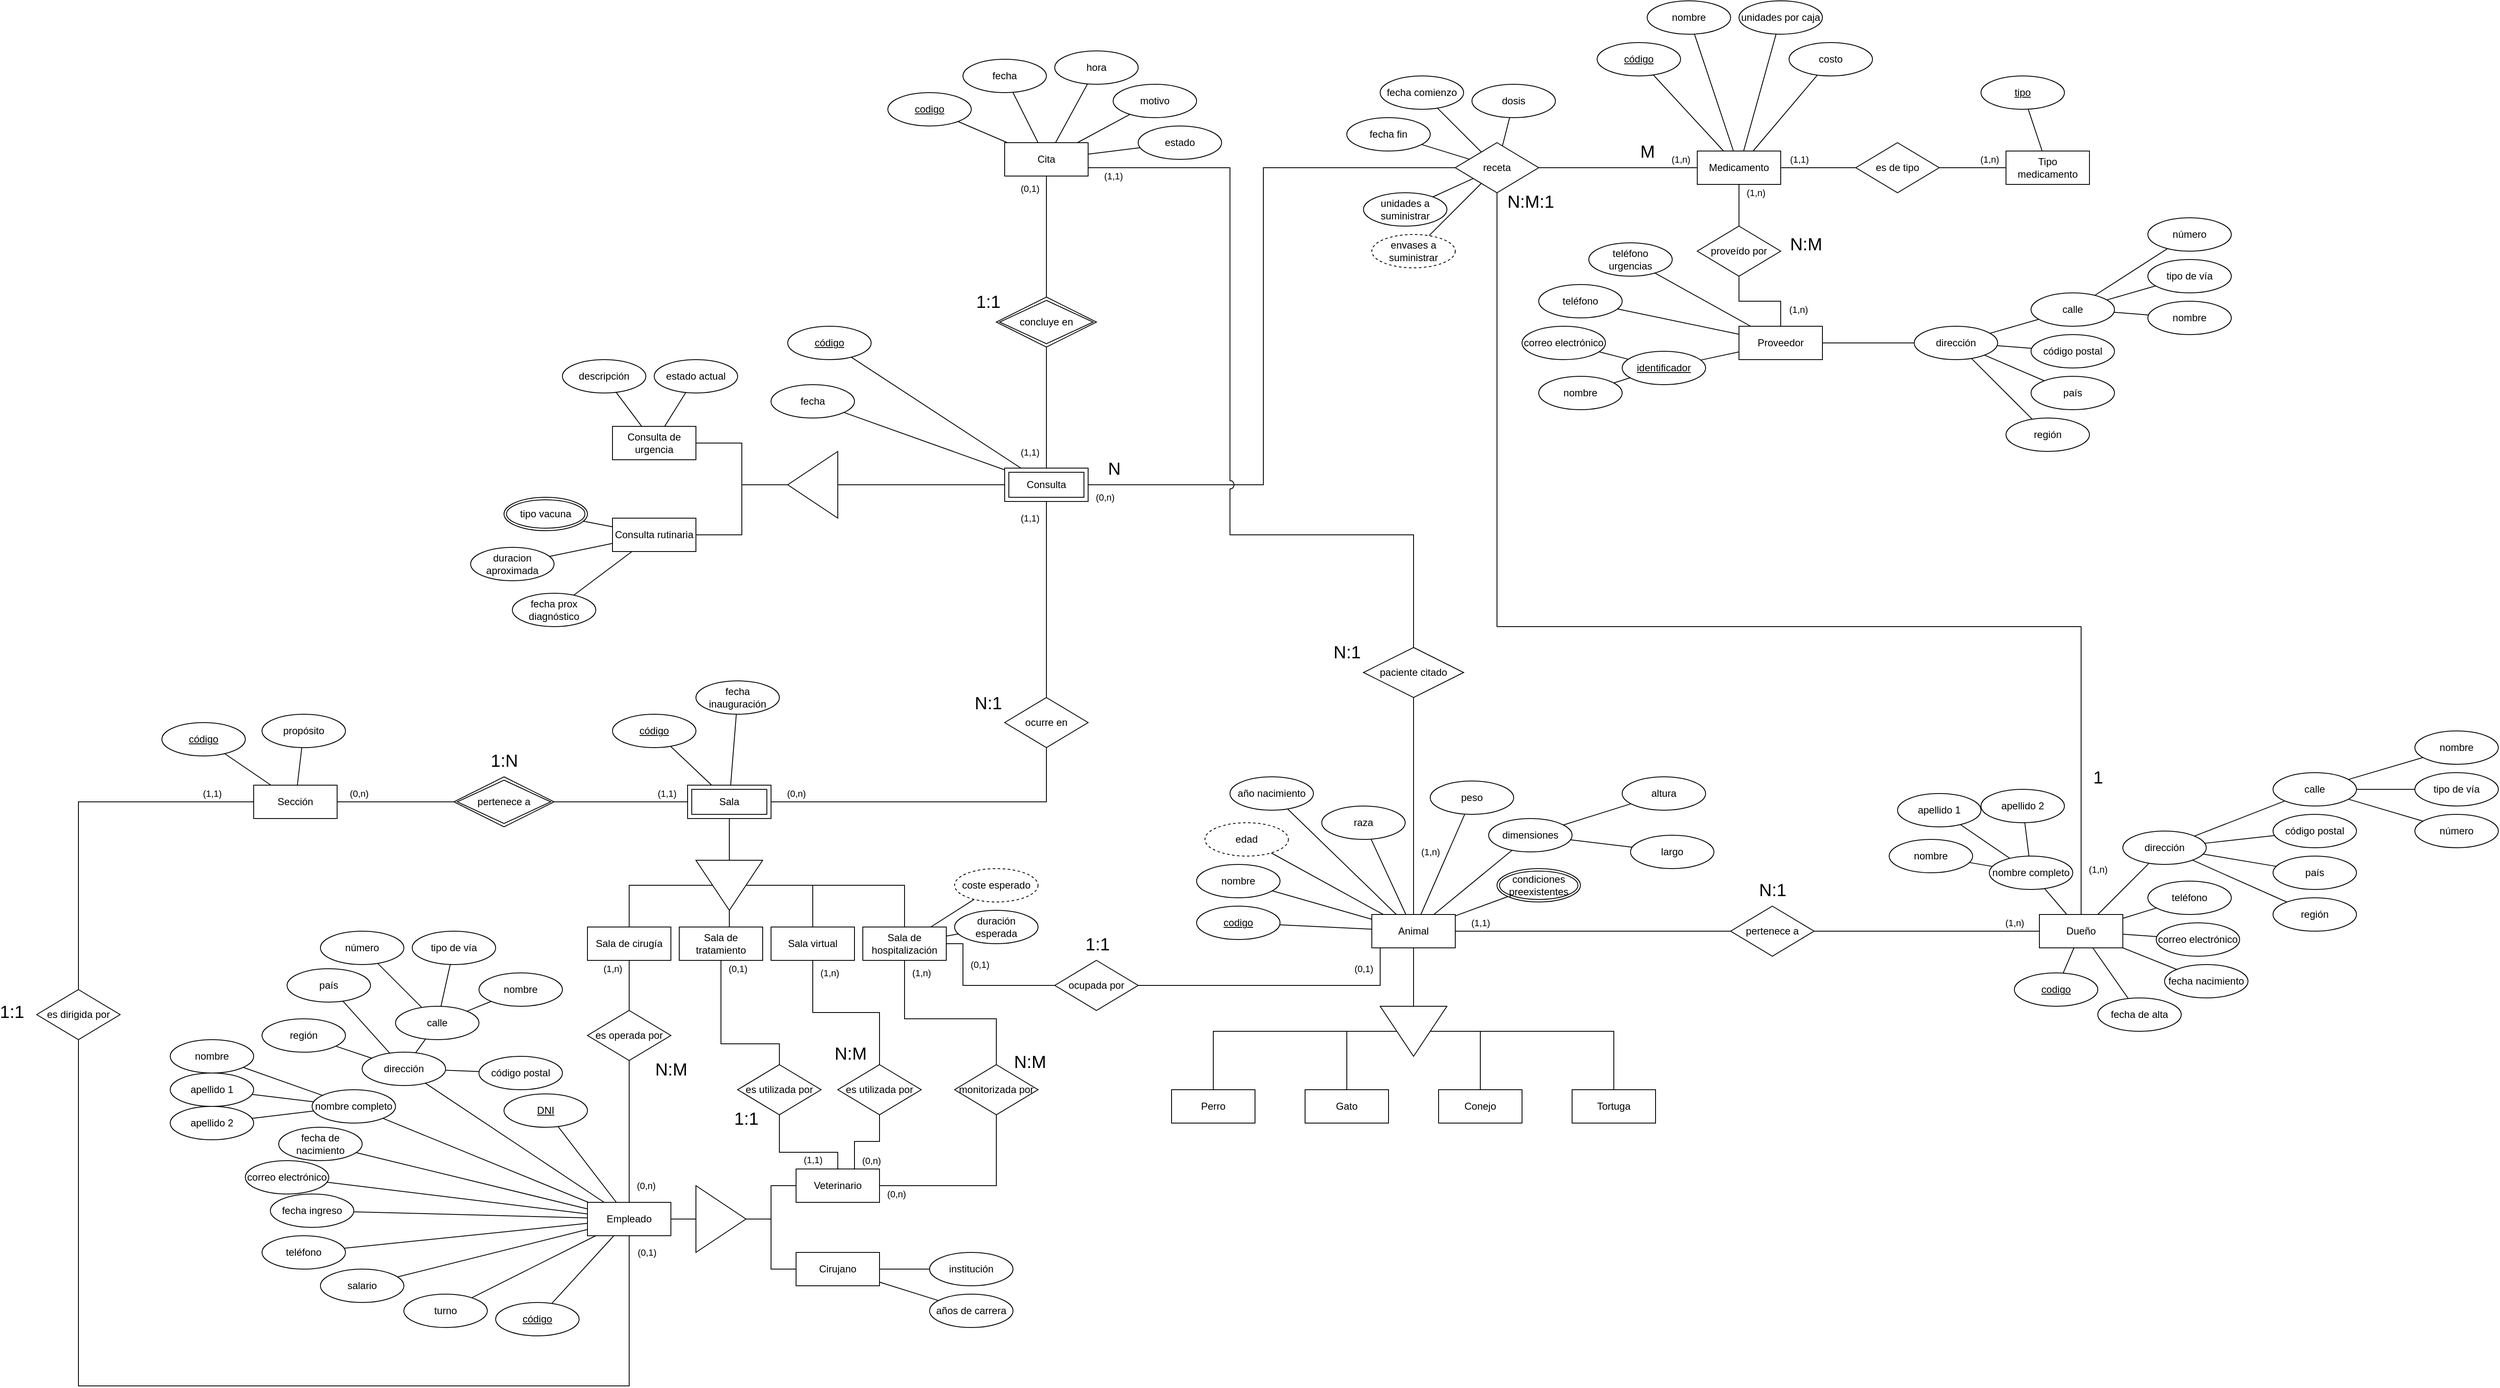 <mxfile version="25.0.1">
  <diagram name="Page-1" id="3h0xx1Qamg4UTTMw1cyp">
    <mxGraphModel dx="2867" dy="1790" grid="1" gridSize="10" guides="1" tooltips="1" connect="1" arrows="1" fold="1" page="1" pageScale="1" pageWidth="850" pageHeight="1100" math="0" shadow="0">
      <root>
        <mxCell id="0" />
        <mxCell id="1" parent="0" />
        <mxCell id="jYLnMtY1XBDBMmt7jPl_-6" style="edgeStyle=orthogonalEdgeStyle;rounded=0;orthogonalLoop=1;jettySize=auto;html=1;endArrow=none;endFill=0;" parent="1" source="jYLnMtY1XBDBMmt7jPl_-40" target="jYLnMtY1XBDBMmt7jPl_-5" edge="1">
          <mxGeometry relative="1" as="geometry">
            <mxPoint x="250" y="815" as="sourcePoint" />
          </mxGeometry>
        </mxCell>
        <mxCell id="jYLnMtY1XBDBMmt7jPl_-22" style="rounded=0;orthogonalLoop=1;jettySize=auto;html=1;endArrow=none;endFill=0;" parent="1" source="jYLnMtY1XBDBMmt7jPl_-40" target="jYLnMtY1XBDBMmt7jPl_-50" edge="1">
          <mxGeometry relative="1" as="geometry">
            <mxPoint x="310" y="776.19" as="sourcePoint" />
            <mxPoint x="393.256" y="746.204" as="targetPoint" />
          </mxGeometry>
        </mxCell>
        <mxCell id="jYLnMtY1XBDBMmt7jPl_-23" style="rounded=0;orthogonalLoop=1;jettySize=auto;html=1;endArrow=none;endFill=0;" parent="1" source="jYLnMtY1XBDBMmt7jPl_-40" target="jYLnMtY1XBDBMmt7jPl_-49" edge="1">
          <mxGeometry relative="1" as="geometry">
            <mxPoint x="310" y="755.738" as="sourcePoint" />
            <mxPoint x="374.193" y="696.868" as="targetPoint" />
          </mxGeometry>
        </mxCell>
        <mxCell id="jYLnMtY1XBDBMmt7jPl_-24" style="rounded=0;orthogonalLoop=1;jettySize=auto;html=1;endArrow=none;endFill=0;" parent="1" source="jYLnMtY1XBDBMmt7jPl_-40" target="jYLnMtY1XBDBMmt7jPl_-48" edge="1">
          <mxGeometry relative="1" as="geometry">
            <mxPoint x="274.224" y="755" as="sourcePoint" />
            <mxPoint x="293.715" y="674.041" as="targetPoint" />
          </mxGeometry>
        </mxCell>
        <mxCell id="jYLnMtY1XBDBMmt7jPl_-25" style="rounded=0;orthogonalLoop=1;jettySize=auto;html=1;endArrow=none;endFill=0;" parent="1" source="jYLnMtY1XBDBMmt7jPl_-40" target="jYLnMtY1XBDBMmt7jPl_-44" edge="1">
          <mxGeometry relative="1" as="geometry">
            <mxPoint x="247.667" y="755" as="sourcePoint" />
            <mxPoint x="242.22" y="684.97" as="targetPoint" />
          </mxGeometry>
        </mxCell>
        <mxCell id="jYLnMtY1XBDBMmt7jPl_-26" style="rounded=0;orthogonalLoop=1;jettySize=auto;html=1;endArrow=none;endFill=0;" parent="1" source="jYLnMtY1XBDBMmt7jPl_-40" target="jYLnMtY1XBDBMmt7jPl_-38" edge="1">
          <mxGeometry relative="1" as="geometry">
            <mxPoint x="190" y="762.876" as="sourcePoint" />
            <mxPoint x="99.279" y="713.562" as="targetPoint" />
          </mxGeometry>
        </mxCell>
        <mxCell id="jYLnMtY1XBDBMmt7jPl_-27" style="rounded=0;orthogonalLoop=1;jettySize=auto;html=1;endArrow=none;endFill=0;" parent="1" source="jYLnMtY1XBDBMmt7jPl_-40" target="jYLnMtY1XBDBMmt7jPl_-37" edge="1">
          <mxGeometry relative="1" as="geometry">
            <mxPoint x="190" y="778.689" as="sourcePoint" />
            <mxPoint x="109.245" y="770.195" as="targetPoint" />
          </mxGeometry>
        </mxCell>
        <mxCell id="jYLnMtY1XBDBMmt7jPl_-29" style="rounded=0;orthogonalLoop=1;jettySize=auto;html=1;endArrow=none;endFill=0;" parent="1" source="jYLnMtY1XBDBMmt7jPl_-40" target="jYLnMtY1XBDBMmt7jPl_-33" edge="1">
          <mxGeometry relative="1" as="geometry">
            <mxPoint x="310" y="797" as="sourcePoint" />
            <mxPoint x="402.001" y="816.153" as="targetPoint" />
          </mxGeometry>
        </mxCell>
        <mxCell id="jYLnMtY1XBDBMmt7jPl_-36" style="rounded=0;orthogonalLoop=1;jettySize=auto;html=1;endArrow=none;endFill=0;" parent="1" source="jYLnMtY1XBDBMmt7jPl_-40" target="jYLnMtY1XBDBMmt7jPl_-35" edge="1">
          <mxGeometry relative="1" as="geometry">
            <mxPoint x="212.482" y="755" as="sourcePoint" />
          </mxGeometry>
        </mxCell>
        <mxCell id="jYLnMtY1XBDBMmt7jPl_-7" style="edgeStyle=orthogonalEdgeStyle;rounded=0;orthogonalLoop=1;jettySize=auto;html=1;endArrow=none;endFill=0;" parent="1" source="jYLnMtY1XBDBMmt7jPl_-5" target="jYLnMtY1XBDBMmt7jPl_-53" edge="1">
          <mxGeometry relative="1" as="geometry">
            <mxPoint x="10" y="985" as="targetPoint" />
          </mxGeometry>
        </mxCell>
        <mxCell id="jYLnMtY1XBDBMmt7jPl_-8" style="edgeStyle=orthogonalEdgeStyle;rounded=0;orthogonalLoop=1;jettySize=auto;html=1;endArrow=none;endFill=0;" parent="1" source="jYLnMtY1XBDBMmt7jPl_-5" target="jYLnMtY1XBDBMmt7jPl_-54" edge="1">
          <mxGeometry relative="1" as="geometry">
            <mxPoint x="170" y="985" as="targetPoint" />
            <Array as="points">
              <mxPoint x="170" y="905" />
            </Array>
          </mxGeometry>
        </mxCell>
        <mxCell id="jYLnMtY1XBDBMmt7jPl_-9" style="edgeStyle=orthogonalEdgeStyle;rounded=0;orthogonalLoop=1;jettySize=auto;html=1;endArrow=none;endFill=0;" parent="1" source="jYLnMtY1XBDBMmt7jPl_-5" target="jYLnMtY1XBDBMmt7jPl_-55" edge="1">
          <mxGeometry relative="1" as="geometry">
            <mxPoint x="330" y="985" as="targetPoint" />
            <Array as="points">
              <mxPoint x="330" y="905" />
            </Array>
          </mxGeometry>
        </mxCell>
        <mxCell id="jYLnMtY1XBDBMmt7jPl_-11" style="edgeStyle=orthogonalEdgeStyle;rounded=0;orthogonalLoop=1;jettySize=auto;html=1;endArrow=none;endFill=0;" parent="1" source="jYLnMtY1XBDBMmt7jPl_-5" target="jYLnMtY1XBDBMmt7jPl_-56" edge="1">
          <mxGeometry relative="1" as="geometry">
            <mxPoint x="490" y="985" as="targetPoint" />
          </mxGeometry>
        </mxCell>
        <mxCell id="jYLnMtY1XBDBMmt7jPl_-5" value="" style="triangle;whiteSpace=wrap;html=1;direction=south;rounded=0;" parent="1" vertex="1">
          <mxGeometry x="210" y="875" width="80" height="60" as="geometry" />
        </mxCell>
        <mxCell id="jYLnMtY1XBDBMmt7jPl_-20" style="rounded=0;orthogonalLoop=1;jettySize=auto;html=1;endArrow=none;endFill=0;" parent="1" source="jYLnMtY1XBDBMmt7jPl_-50" target="jYLnMtY1XBDBMmt7jPl_-51" edge="1">
          <mxGeometry relative="1" as="geometry">
            <mxPoint x="470.836" y="716.855" as="sourcePoint" />
            <mxPoint x="498.676" y="702.708" as="targetPoint" />
          </mxGeometry>
        </mxCell>
        <mxCell id="jYLnMtY1XBDBMmt7jPl_-21" style="rounded=0;orthogonalLoop=1;jettySize=auto;html=1;endArrow=none;endFill=0;" parent="1" source="jYLnMtY1XBDBMmt7jPl_-50" target="jYLnMtY1XBDBMmt7jPl_-52" edge="1">
          <mxGeometry relative="1" as="geometry">
            <mxPoint x="478.909" y="741.566" as="sourcePoint" />
            <mxPoint x="521.091" y="748.434" as="targetPoint" />
          </mxGeometry>
        </mxCell>
        <mxCell id="jYLnMtY1XBDBMmt7jPl_-33" value="condiciones preexistentes" style="ellipse;shape=doubleEllipse;margin=3;whiteSpace=wrap;html=1;align=center;" parent="1" vertex="1">
          <mxGeometry x="350" y="710" width="100" height="40" as="geometry" />
        </mxCell>
        <mxCell id="jYLnMtY1XBDBMmt7jPl_-35" value="edad" style="ellipse;whiteSpace=wrap;html=1;align=center;dashed=1;" parent="1" vertex="1">
          <mxGeometry y="655" width="100" height="40" as="geometry" />
        </mxCell>
        <mxCell id="jYLnMtY1XBDBMmt7jPl_-37" value="codigo" style="ellipse;whiteSpace=wrap;html=1;align=center;fontStyle=4;" parent="1" vertex="1">
          <mxGeometry x="-10" y="755" width="100" height="40" as="geometry" />
        </mxCell>
        <mxCell id="jYLnMtY1XBDBMmt7jPl_-38" value="nombre" style="ellipse;whiteSpace=wrap;html=1;align=center;" parent="1" vertex="1">
          <mxGeometry x="-10" y="705" width="100" height="40" as="geometry" />
        </mxCell>
        <mxCell id="jYLnMtY1XBDBMmt7jPl_-108" style="edgeStyle=orthogonalEdgeStyle;rounded=0;orthogonalLoop=1;jettySize=auto;html=1;endArrow=none;endFill=0;" parent="1" source="jYLnMtY1XBDBMmt7jPl_-40" target="jYLnMtY1XBDBMmt7jPl_-109" edge="1">
          <mxGeometry relative="1" as="geometry">
            <mxPoint x="620" y="785" as="targetPoint" />
          </mxGeometry>
        </mxCell>
        <mxCell id="jYLnMtY1XBDBMmt7jPl_-112" value="(1,1)" style="edgeLabel;html=1;align=center;verticalAlign=middle;resizable=0;points=[];" parent="jYLnMtY1XBDBMmt7jPl_-108" vertex="1" connectable="0">
          <mxGeometry x="-0.861" y="-2" relative="1" as="geometry">
            <mxPoint x="7" y="-12" as="offset" />
          </mxGeometry>
        </mxCell>
        <mxCell id="jYLnMtY1XBDBMmt7jPl_-113" value="&lt;font style=&quot;font-size: 21px;&quot;&gt;N:1&lt;/font&gt;" style="edgeLabel;html=1;align=center;verticalAlign=middle;resizable=0;points=[];" parent="jYLnMtY1XBDBMmt7jPl_-108" vertex="1" connectable="0">
          <mxGeometry x="0.811" y="3" relative="1" as="geometry">
            <mxPoint x="81" y="-47" as="offset" />
          </mxGeometry>
        </mxCell>
        <mxCell id="jYLnMtY1XBDBMmt7jPl_-40" value="Animal" style="whiteSpace=wrap;html=1;align=center;" parent="1" vertex="1">
          <mxGeometry x="200" y="765" width="100" height="40" as="geometry" />
        </mxCell>
        <mxCell id="jYLnMtY1XBDBMmt7jPl_-44" value="año nacimiento" style="ellipse;whiteSpace=wrap;html=1;align=center;" parent="1" vertex="1">
          <mxGeometry x="30" y="600" width="100" height="40" as="geometry" />
        </mxCell>
        <mxCell id="jYLnMtY1XBDBMmt7jPl_-48" value="raza" style="ellipse;whiteSpace=wrap;html=1;align=center;" parent="1" vertex="1">
          <mxGeometry x="140" y="635" width="100" height="40" as="geometry" />
        </mxCell>
        <mxCell id="jYLnMtY1XBDBMmt7jPl_-49" value="peso" style="ellipse;whiteSpace=wrap;html=1;align=center;" parent="1" vertex="1">
          <mxGeometry x="270" y="605" width="100" height="40" as="geometry" />
        </mxCell>
        <mxCell id="jYLnMtY1XBDBMmt7jPl_-50" value="dimensiones" style="ellipse;whiteSpace=wrap;html=1;align=center;" parent="1" vertex="1">
          <mxGeometry x="340" y="650" width="100" height="40" as="geometry" />
        </mxCell>
        <mxCell id="jYLnMtY1XBDBMmt7jPl_-51" value="altura" style="ellipse;whiteSpace=wrap;html=1;align=center;" parent="1" vertex="1">
          <mxGeometry x="500" y="600" width="100" height="40" as="geometry" />
        </mxCell>
        <mxCell id="jYLnMtY1XBDBMmt7jPl_-52" value="largo" style="ellipse;whiteSpace=wrap;html=1;align=center;" parent="1" vertex="1">
          <mxGeometry x="510" y="670" width="100" height="40" as="geometry" />
        </mxCell>
        <mxCell id="jYLnMtY1XBDBMmt7jPl_-53" value="Perro" style="whiteSpace=wrap;html=1;align=center;" parent="1" vertex="1">
          <mxGeometry x="-40" y="975" width="100" height="40" as="geometry" />
        </mxCell>
        <mxCell id="jYLnMtY1XBDBMmt7jPl_-54" value="Gato" style="whiteSpace=wrap;html=1;align=center;" parent="1" vertex="1">
          <mxGeometry x="120" y="975" width="100" height="40" as="geometry" />
        </mxCell>
        <mxCell id="jYLnMtY1XBDBMmt7jPl_-55" value="Conejo" style="whiteSpace=wrap;html=1;align=center;" parent="1" vertex="1">
          <mxGeometry x="280" y="975" width="100" height="40" as="geometry" />
        </mxCell>
        <mxCell id="jYLnMtY1XBDBMmt7jPl_-56" value="Tortuga" style="whiteSpace=wrap;html=1;align=center;" parent="1" vertex="1">
          <mxGeometry x="440" y="975" width="100" height="40" as="geometry" />
        </mxCell>
        <mxCell id="jYLnMtY1XBDBMmt7jPl_-66" style="edgeStyle=orthogonalEdgeStyle;rounded=0;orthogonalLoop=1;jettySize=auto;html=1;endArrow=none;endFill=0;" parent="1" source="r0H83FI5AYHTwfuRUeML-46" target="jYLnMtY1XBDBMmt7jPl_-63" edge="1">
          <mxGeometry relative="1" as="geometry">
            <mxPoint x="-240" y="250" as="sourcePoint" />
          </mxGeometry>
        </mxCell>
        <mxCell id="jYLnMtY1XBDBMmt7jPl_-124" style="rounded=0;orthogonalLoop=1;jettySize=auto;html=1;endArrow=none;endFill=0;" parent="1" source="r0H83FI5AYHTwfuRUeML-46" target="jYLnMtY1XBDBMmt7jPl_-122" edge="1">
          <mxGeometry relative="1" as="geometry">
            <mxPoint x="-206.465" y="230" as="sourcePoint" />
          </mxGeometry>
        </mxCell>
        <mxCell id="jYLnMtY1XBDBMmt7jPl_-125" style="rounded=0;orthogonalLoop=1;jettySize=auto;html=1;endArrow=none;endFill=0;" parent="1" source="r0H83FI5AYHTwfuRUeML-46" target="jYLnMtY1XBDBMmt7jPl_-123" edge="1">
          <mxGeometry relative="1" as="geometry">
            <mxPoint x="-222" y="230" as="sourcePoint" />
          </mxGeometry>
        </mxCell>
        <mxCell id="r0H83FI5AYHTwfuRUeML-3" style="edgeStyle=orthogonalEdgeStyle;rounded=0;orthogonalLoop=1;jettySize=auto;html=1;endArrow=none;endFill=0;" edge="1" parent="1" source="r0H83FI5AYHTwfuRUeML-46" target="r0H83FI5AYHTwfuRUeML-2">
          <mxGeometry relative="1" as="geometry">
            <mxPoint x="-140" y="250.048" as="sourcePoint" />
            <Array as="points">
              <mxPoint x="70" y="250" />
              <mxPoint x="70" y="-130" />
            </Array>
          </mxGeometry>
        </mxCell>
        <mxCell id="r0H83FI5AYHTwfuRUeML-13" value="(0,n)" style="edgeLabel;html=1;align=center;verticalAlign=middle;resizable=0;points=[];" vertex="1" connectable="0" parent="r0H83FI5AYHTwfuRUeML-3">
          <mxGeometry x="-0.884" y="-2" relative="1" as="geometry">
            <mxPoint x="-28" y="13" as="offset" />
          </mxGeometry>
        </mxCell>
        <mxCell id="r0H83FI5AYHTwfuRUeML-76" value="&lt;font style=&quot;font-size: 21px;&quot;&gt;N&lt;/font&gt;" style="edgeLabel;html=1;align=center;verticalAlign=middle;resizable=0;points=[];" vertex="1" connectable="0" parent="r0H83FI5AYHTwfuRUeML-3">
          <mxGeometry x="-0.774" y="3" relative="1" as="geometry">
            <mxPoint x="-62" y="-17" as="offset" />
          </mxGeometry>
        </mxCell>
        <mxCell id="r0H83FI5AYHTwfuRUeML-19" style="edgeStyle=orthogonalEdgeStyle;rounded=0;orthogonalLoop=1;jettySize=auto;html=1;endArrow=none;endFill=0;" edge="1" parent="1" source="r0H83FI5AYHTwfuRUeML-21" target="r0H83FI5AYHTwfuRUeML-18">
          <mxGeometry relative="1" as="geometry">
            <Array as="points">
              <mxPoint x="-190" y="630" />
            </Array>
          </mxGeometry>
        </mxCell>
        <mxCell id="r0H83FI5AYHTwfuRUeML-23" value="(0,n)" style="edgeLabel;html=1;align=center;verticalAlign=middle;resizable=0;points=[];" vertex="1" connectable="0" parent="r0H83FI5AYHTwfuRUeML-19">
          <mxGeometry x="0.814" y="1" relative="1" as="geometry">
            <mxPoint x="-7" y="-11" as="offset" />
          </mxGeometry>
        </mxCell>
        <mxCell id="jYLnMtY1XBDBMmt7jPl_-119" style="rounded=0;orthogonalLoop=1;jettySize=auto;html=1;endArrow=none;endFill=0;" parent="1" source="jYLnMtY1XBDBMmt7jPl_-58" target="jYLnMtY1XBDBMmt7jPl_-118" edge="1">
          <mxGeometry relative="1" as="geometry" />
        </mxCell>
        <mxCell id="jYLnMtY1XBDBMmt7jPl_-121" style="rounded=0;orthogonalLoop=1;jettySize=auto;html=1;endArrow=none;endFill=0;" parent="1" source="jYLnMtY1XBDBMmt7jPl_-58" target="jYLnMtY1XBDBMmt7jPl_-120" edge="1">
          <mxGeometry relative="1" as="geometry" />
        </mxCell>
        <mxCell id="jYLnMtY1XBDBMmt7jPl_-58" value="Consulta de urgencia" style="whiteSpace=wrap;html=1;align=center;" parent="1" vertex="1">
          <mxGeometry x="-710" y="180" width="100" height="40" as="geometry" />
        </mxCell>
        <mxCell id="jYLnMtY1XBDBMmt7jPl_-68" style="rounded=0;orthogonalLoop=1;jettySize=auto;html=1;endArrow=none;endFill=0;" parent="1" source="jYLnMtY1XBDBMmt7jPl_-59" target="jYLnMtY1XBDBMmt7jPl_-67" edge="1">
          <mxGeometry relative="1" as="geometry" />
        </mxCell>
        <mxCell id="jYLnMtY1XBDBMmt7jPl_-59" value="Consulta rutinaria" style="whiteSpace=wrap;html=1;align=center;" parent="1" vertex="1">
          <mxGeometry x="-710" y="290" width="100" height="40" as="geometry" />
        </mxCell>
        <mxCell id="jYLnMtY1XBDBMmt7jPl_-64" style="edgeStyle=orthogonalEdgeStyle;rounded=0;orthogonalLoop=1;jettySize=auto;html=1;endArrow=none;endFill=0;" parent="1" source="jYLnMtY1XBDBMmt7jPl_-63" target="jYLnMtY1XBDBMmt7jPl_-58" edge="1">
          <mxGeometry relative="1" as="geometry" />
        </mxCell>
        <mxCell id="jYLnMtY1XBDBMmt7jPl_-65" style="edgeStyle=orthogonalEdgeStyle;rounded=0;orthogonalLoop=1;jettySize=auto;html=1;endArrow=none;endFill=0;" parent="1" source="jYLnMtY1XBDBMmt7jPl_-63" target="jYLnMtY1XBDBMmt7jPl_-59" edge="1">
          <mxGeometry relative="1" as="geometry" />
        </mxCell>
        <mxCell id="jYLnMtY1XBDBMmt7jPl_-63" value="" style="triangle;whiteSpace=wrap;html=1;direction=west;" parent="1" vertex="1">
          <mxGeometry x="-500" y="210" width="60" height="80" as="geometry" />
        </mxCell>
        <mxCell id="jYLnMtY1XBDBMmt7jPl_-67" value="fecha prox diagnóstico" style="ellipse;whiteSpace=wrap;html=1;align=center;" parent="1" vertex="1">
          <mxGeometry x="-830" y="380" width="100" height="40" as="geometry" />
        </mxCell>
        <mxCell id="jYLnMtY1XBDBMmt7jPl_-69" value="duracion aproximada" style="ellipse;whiteSpace=wrap;html=1;align=center;" parent="1" vertex="1">
          <mxGeometry x="-880" y="325" width="100" height="40" as="geometry" />
        </mxCell>
        <mxCell id="jYLnMtY1XBDBMmt7jPl_-70" style="rounded=0;orthogonalLoop=1;jettySize=auto;html=1;endArrow=none;endFill=0;" parent="1" source="jYLnMtY1XBDBMmt7jPl_-59" target="jYLnMtY1XBDBMmt7jPl_-69" edge="1">
          <mxGeometry relative="1" as="geometry">
            <mxPoint x="-650" y="340" as="sourcePoint" />
            <mxPoint x="-650" y="390" as="targetPoint" />
          </mxGeometry>
        </mxCell>
        <mxCell id="jYLnMtY1XBDBMmt7jPl_-73" style="rounded=0;orthogonalLoop=1;jettySize=auto;html=1;endArrow=none;endFill=0;" parent="1" source="jYLnMtY1XBDBMmt7jPl_-59" target="jYLnMtY1XBDBMmt7jPl_-74" edge="1">
          <mxGeometry relative="1" as="geometry">
            <mxPoint x="-590" y="302.638" as="sourcePoint" />
            <mxPoint x="-557.434" y="323.675" as="targetPoint" />
          </mxGeometry>
        </mxCell>
        <mxCell id="jYLnMtY1XBDBMmt7jPl_-74" value="tipo vacuna" style="ellipse;shape=doubleEllipse;margin=3;whiteSpace=wrap;html=1;align=center;" parent="1" vertex="1">
          <mxGeometry x="-840" y="265" width="100" height="40" as="geometry" />
        </mxCell>
        <mxCell id="jYLnMtY1XBDBMmt7jPl_-82" style="rounded=0;orthogonalLoop=1;jettySize=auto;html=1;endArrow=none;endFill=0;" parent="1" source="jYLnMtY1XBDBMmt7jPl_-76" target="jYLnMtY1XBDBMmt7jPl_-77" edge="1">
          <mxGeometry relative="1" as="geometry" />
        </mxCell>
        <mxCell id="jYLnMtY1XBDBMmt7jPl_-83" style="rounded=0;orthogonalLoop=1;jettySize=auto;html=1;endArrow=none;endFill=0;" parent="1" source="jYLnMtY1XBDBMmt7jPl_-76" target="jYLnMtY1XBDBMmt7jPl_-78" edge="1">
          <mxGeometry relative="1" as="geometry" />
        </mxCell>
        <mxCell id="jYLnMtY1XBDBMmt7jPl_-84" style="rounded=0;orthogonalLoop=1;jettySize=auto;html=1;endArrow=none;endFill=0;" parent="1" source="jYLnMtY1XBDBMmt7jPl_-76" target="jYLnMtY1XBDBMmt7jPl_-79" edge="1">
          <mxGeometry relative="1" as="geometry" />
        </mxCell>
        <mxCell id="jYLnMtY1XBDBMmt7jPl_-85" style="rounded=0;orthogonalLoop=1;jettySize=auto;html=1;endArrow=none;endFill=0;" parent="1" source="jYLnMtY1XBDBMmt7jPl_-76" target="jYLnMtY1XBDBMmt7jPl_-80" edge="1">
          <mxGeometry relative="1" as="geometry" />
        </mxCell>
        <mxCell id="jYLnMtY1XBDBMmt7jPl_-86" style="rounded=0;orthogonalLoop=1;jettySize=auto;html=1;endArrow=none;endFill=0;" parent="1" source="jYLnMtY1XBDBMmt7jPl_-76" target="jYLnMtY1XBDBMmt7jPl_-81" edge="1">
          <mxGeometry relative="1" as="geometry" />
        </mxCell>
        <mxCell id="jYLnMtY1XBDBMmt7jPl_-115" style="rounded=0;orthogonalLoop=1;jettySize=auto;html=1;endArrow=none;endFill=0;" parent="1" source="jYLnMtY1XBDBMmt7jPl_-76" target="jYLnMtY1XBDBMmt7jPl_-114" edge="1">
          <mxGeometry relative="1" as="geometry" />
        </mxCell>
        <mxCell id="jYLnMtY1XBDBMmt7jPl_-117" style="rounded=0;orthogonalLoop=1;jettySize=auto;html=1;endArrow=none;endFill=0;" parent="1" source="jYLnMtY1XBDBMmt7jPl_-76" target="jYLnMtY1XBDBMmt7jPl_-116" edge="1">
          <mxGeometry relative="1" as="geometry" />
        </mxCell>
        <mxCell id="jYLnMtY1XBDBMmt7jPl_-76" value="Dueño" style="whiteSpace=wrap;html=1;align=center;" parent="1" vertex="1">
          <mxGeometry x="1000" y="765" width="100" height="40" as="geometry" />
        </mxCell>
        <mxCell id="jYLnMtY1XBDBMmt7jPl_-90" style="rounded=0;orthogonalLoop=1;jettySize=auto;html=1;endArrow=none;endFill=0;" parent="1" source="jYLnMtY1XBDBMmt7jPl_-77" target="jYLnMtY1XBDBMmt7jPl_-87" edge="1">
          <mxGeometry relative="1" as="geometry" />
        </mxCell>
        <mxCell id="jYLnMtY1XBDBMmt7jPl_-91" style="rounded=0;orthogonalLoop=1;jettySize=auto;html=1;endArrow=none;endFill=0;" parent="1" source="jYLnMtY1XBDBMmt7jPl_-77" target="jYLnMtY1XBDBMmt7jPl_-88" edge="1">
          <mxGeometry relative="1" as="geometry" />
        </mxCell>
        <mxCell id="jYLnMtY1XBDBMmt7jPl_-92" style="rounded=0;orthogonalLoop=1;jettySize=auto;html=1;endArrow=none;endFill=0;" parent="1" source="jYLnMtY1XBDBMmt7jPl_-77" target="jYLnMtY1XBDBMmt7jPl_-89" edge="1">
          <mxGeometry relative="1" as="geometry" />
        </mxCell>
        <mxCell id="jYLnMtY1XBDBMmt7jPl_-77" value="nombre completo" style="ellipse;whiteSpace=wrap;html=1;align=center;" parent="1" vertex="1">
          <mxGeometry x="940" y="695" width="100" height="40" as="geometry" />
        </mxCell>
        <mxCell id="jYLnMtY1XBDBMmt7jPl_-97" style="rounded=0;orthogonalLoop=1;jettySize=auto;html=1;endArrow=none;endFill=0;" parent="1" source="jYLnMtY1XBDBMmt7jPl_-78" target="jYLnMtY1XBDBMmt7jPl_-93" edge="1">
          <mxGeometry relative="1" as="geometry" />
        </mxCell>
        <mxCell id="jYLnMtY1XBDBMmt7jPl_-98" style="rounded=0;orthogonalLoop=1;jettySize=auto;html=1;endArrow=none;endFill=0;" parent="1" source="jYLnMtY1XBDBMmt7jPl_-78" target="jYLnMtY1XBDBMmt7jPl_-94" edge="1">
          <mxGeometry relative="1" as="geometry" />
        </mxCell>
        <mxCell id="jYLnMtY1XBDBMmt7jPl_-99" style="rounded=0;orthogonalLoop=1;jettySize=auto;html=1;endArrow=none;endFill=0;" parent="1" source="jYLnMtY1XBDBMmt7jPl_-78" target="jYLnMtY1XBDBMmt7jPl_-95" edge="1">
          <mxGeometry relative="1" as="geometry" />
        </mxCell>
        <mxCell id="jYLnMtY1XBDBMmt7jPl_-100" style="rounded=0;orthogonalLoop=1;jettySize=auto;html=1;endArrow=none;endFill=0;" parent="1" source="jYLnMtY1XBDBMmt7jPl_-78" target="jYLnMtY1XBDBMmt7jPl_-96" edge="1">
          <mxGeometry relative="1" as="geometry" />
        </mxCell>
        <mxCell id="jYLnMtY1XBDBMmt7jPl_-78" value="dirección" style="ellipse;whiteSpace=wrap;html=1;align=center;" parent="1" vertex="1">
          <mxGeometry x="1100" y="665" width="100" height="40" as="geometry" />
        </mxCell>
        <mxCell id="jYLnMtY1XBDBMmt7jPl_-79" value="teléfono" style="ellipse;whiteSpace=wrap;html=1;align=center;" parent="1" vertex="1">
          <mxGeometry x="1130" y="725" width="100" height="40" as="geometry" />
        </mxCell>
        <mxCell id="jYLnMtY1XBDBMmt7jPl_-80" value="correo electrónico" style="ellipse;whiteSpace=wrap;html=1;align=center;" parent="1" vertex="1">
          <mxGeometry x="1140" y="775" width="100" height="40" as="geometry" />
        </mxCell>
        <mxCell id="jYLnMtY1XBDBMmt7jPl_-81" value="fecha de alta" style="ellipse;whiteSpace=wrap;html=1;align=center;" parent="1" vertex="1">
          <mxGeometry x="1070" y="865" width="100" height="40" as="geometry" />
        </mxCell>
        <mxCell id="jYLnMtY1XBDBMmt7jPl_-87" value="nombre" style="ellipse;whiteSpace=wrap;html=1;align=center;" parent="1" vertex="1">
          <mxGeometry x="820" y="675" width="100" height="40" as="geometry" />
        </mxCell>
        <mxCell id="jYLnMtY1XBDBMmt7jPl_-88" value="apellido 1" style="ellipse;whiteSpace=wrap;html=1;align=center;" parent="1" vertex="1">
          <mxGeometry x="830" y="620" width="100" height="40" as="geometry" />
        </mxCell>
        <mxCell id="jYLnMtY1XBDBMmt7jPl_-89" value="apellido 2" style="ellipse;whiteSpace=wrap;html=1;align=center;" parent="1" vertex="1">
          <mxGeometry x="930" y="615" width="100" height="40" as="geometry" />
        </mxCell>
        <mxCell id="jYLnMtY1XBDBMmt7jPl_-104" style="rounded=0;orthogonalLoop=1;jettySize=auto;html=1;endArrow=none;endFill=0;" parent="1" source="jYLnMtY1XBDBMmt7jPl_-93" target="jYLnMtY1XBDBMmt7jPl_-101" edge="1">
          <mxGeometry relative="1" as="geometry" />
        </mxCell>
        <mxCell id="jYLnMtY1XBDBMmt7jPl_-105" style="rounded=0;orthogonalLoop=1;jettySize=auto;html=1;endArrow=none;endFill=0;" parent="1" source="jYLnMtY1XBDBMmt7jPl_-93" target="jYLnMtY1XBDBMmt7jPl_-102" edge="1">
          <mxGeometry relative="1" as="geometry" />
        </mxCell>
        <mxCell id="jYLnMtY1XBDBMmt7jPl_-106" style="rounded=0;orthogonalLoop=1;jettySize=auto;html=1;endArrow=none;endFill=0;" parent="1" source="jYLnMtY1XBDBMmt7jPl_-93" target="jYLnMtY1XBDBMmt7jPl_-103" edge="1">
          <mxGeometry relative="1" as="geometry" />
        </mxCell>
        <mxCell id="jYLnMtY1XBDBMmt7jPl_-93" value="calle" style="ellipse;whiteSpace=wrap;html=1;align=center;" parent="1" vertex="1">
          <mxGeometry x="1280" y="595" width="100" height="40" as="geometry" />
        </mxCell>
        <mxCell id="jYLnMtY1XBDBMmt7jPl_-94" value="código postal" style="ellipse;whiteSpace=wrap;html=1;align=center;" parent="1" vertex="1">
          <mxGeometry x="1280" y="645" width="100" height="40" as="geometry" />
        </mxCell>
        <mxCell id="jYLnMtY1XBDBMmt7jPl_-95" value="país" style="ellipse;whiteSpace=wrap;html=1;align=center;" parent="1" vertex="1">
          <mxGeometry x="1280" y="695" width="100" height="40" as="geometry" />
        </mxCell>
        <mxCell id="jYLnMtY1XBDBMmt7jPl_-96" value="región" style="ellipse;whiteSpace=wrap;html=1;align=center;" parent="1" vertex="1">
          <mxGeometry x="1280" y="745" width="100" height="40" as="geometry" />
        </mxCell>
        <mxCell id="jYLnMtY1XBDBMmt7jPl_-101" value="nombre" style="ellipse;whiteSpace=wrap;html=1;align=center;" parent="1" vertex="1">
          <mxGeometry x="1450" y="545" width="100" height="40" as="geometry" />
        </mxCell>
        <mxCell id="jYLnMtY1XBDBMmt7jPl_-102" value="tipo de vía" style="ellipse;whiteSpace=wrap;html=1;align=center;" parent="1" vertex="1">
          <mxGeometry x="1450" y="595" width="100" height="40" as="geometry" />
        </mxCell>
        <mxCell id="jYLnMtY1XBDBMmt7jPl_-103" value="número" style="ellipse;whiteSpace=wrap;html=1;align=center;" parent="1" vertex="1">
          <mxGeometry x="1450" y="645" width="100" height="40" as="geometry" />
        </mxCell>
        <mxCell id="jYLnMtY1XBDBMmt7jPl_-110" style="edgeStyle=orthogonalEdgeStyle;rounded=0;orthogonalLoop=1;jettySize=auto;html=1;endArrow=none;endFill=0;" parent="1" source="jYLnMtY1XBDBMmt7jPl_-109" target="jYLnMtY1XBDBMmt7jPl_-76" edge="1">
          <mxGeometry relative="1" as="geometry" />
        </mxCell>
        <mxCell id="jYLnMtY1XBDBMmt7jPl_-111" value="(1,n)" style="edgeLabel;html=1;align=center;verticalAlign=middle;resizable=0;points=[];" parent="jYLnMtY1XBDBMmt7jPl_-110" vertex="1" connectable="0">
          <mxGeometry x="0.636" y="3" relative="1" as="geometry">
            <mxPoint x="19" y="-7" as="offset" />
          </mxGeometry>
        </mxCell>
        <mxCell id="jYLnMtY1XBDBMmt7jPl_-109" value="pertenece a" style="rhombus;whiteSpace=wrap;html=1;" parent="1" vertex="1">
          <mxGeometry x="630" y="755" width="100" height="60" as="geometry" />
        </mxCell>
        <mxCell id="jYLnMtY1XBDBMmt7jPl_-114" value="fecha nacimiento" style="ellipse;whiteSpace=wrap;html=1;align=center;" parent="1" vertex="1">
          <mxGeometry x="1150" y="825" width="100" height="40" as="geometry" />
        </mxCell>
        <mxCell id="jYLnMtY1XBDBMmt7jPl_-116" value="codigo" style="ellipse;whiteSpace=wrap;html=1;align=center;fontStyle=4;" parent="1" vertex="1">
          <mxGeometry x="970" y="835" width="100" height="40" as="geometry" />
        </mxCell>
        <mxCell id="jYLnMtY1XBDBMmt7jPl_-118" value="descripción" style="ellipse;whiteSpace=wrap;html=1;align=center;" parent="1" vertex="1">
          <mxGeometry x="-770" y="100" width="100" height="40" as="geometry" />
        </mxCell>
        <mxCell id="jYLnMtY1XBDBMmt7jPl_-120" value="estado actual" style="ellipse;whiteSpace=wrap;html=1;align=center;" parent="1" vertex="1">
          <mxGeometry x="-660" y="100" width="100" height="40" as="geometry" />
        </mxCell>
        <mxCell id="jYLnMtY1XBDBMmt7jPl_-122" value="código" style="ellipse;whiteSpace=wrap;html=1;align=center;fontStyle=4" parent="1" vertex="1">
          <mxGeometry x="-500" y="60" width="100" height="40" as="geometry" />
        </mxCell>
        <mxCell id="jYLnMtY1XBDBMmt7jPl_-123" value="fecha" style="ellipse;whiteSpace=wrap;html=1;align=center;" parent="1" vertex="1">
          <mxGeometry x="-520" y="130" width="100" height="40" as="geometry" />
        </mxCell>
        <mxCell id="jYLnMtY1XBDBMmt7jPl_-130" style="edgeStyle=orthogonalEdgeStyle;rounded=0;orthogonalLoop=1;jettySize=auto;html=1;endArrow=none;endFill=0;" parent="1" source="r0H83FI5AYHTwfuRUeML-18" target="jYLnMtY1XBDBMmt7jPl_-129" edge="1">
          <mxGeometry relative="1" as="geometry">
            <mxPoint x="-570" y="650" as="sourcePoint" />
          </mxGeometry>
        </mxCell>
        <mxCell id="jYLnMtY1XBDBMmt7jPl_-155" style="rounded=0;orthogonalLoop=1;jettySize=auto;html=1;endArrow=none;endFill=0;" parent="1" source="r0H83FI5AYHTwfuRUeML-18" target="jYLnMtY1XBDBMmt7jPl_-154" edge="1">
          <mxGeometry relative="1" as="geometry">
            <mxPoint x="-591.169" y="610" as="sourcePoint" />
          </mxGeometry>
        </mxCell>
        <mxCell id="jYLnMtY1XBDBMmt7jPl_-156" style="rounded=0;orthogonalLoop=1;jettySize=auto;html=1;endArrow=none;endFill=0;" parent="1" source="r0H83FI5AYHTwfuRUeML-18" target="jYLnMtY1XBDBMmt7jPl_-153" edge="1">
          <mxGeometry relative="1" as="geometry">
            <mxPoint x="-568.4" y="610" as="sourcePoint" />
          </mxGeometry>
        </mxCell>
        <mxCell id="jYLnMtY1XBDBMmt7jPl_-178" style="edgeStyle=orthogonalEdgeStyle;rounded=0;orthogonalLoop=1;jettySize=auto;html=1;endArrow=none;endFill=0;" parent="1" source="r0H83FI5AYHTwfuRUeML-18" target="r0H83FI5AYHTwfuRUeML-17" edge="1">
          <mxGeometry relative="1" as="geometry">
            <mxPoint x="-800" y="630" as="targetPoint" />
            <mxPoint x="-620" y="630" as="sourcePoint" />
          </mxGeometry>
        </mxCell>
        <mxCell id="jYLnMtY1XBDBMmt7jPl_-182" value="(1,1)" style="edgeLabel;html=1;align=center;verticalAlign=middle;resizable=0;points=[];" parent="jYLnMtY1XBDBMmt7jPl_-178" vertex="1" connectable="0">
          <mxGeometry x="-0.582" y="-1" relative="1" as="geometry">
            <mxPoint x="8" y="-9" as="offset" />
          </mxGeometry>
        </mxCell>
        <mxCell id="jYLnMtY1XBDBMmt7jPl_-127" value="Sala de cirugía" style="whiteSpace=wrap;html=1;align=center;" parent="1" vertex="1">
          <mxGeometry x="-740" y="780" width="100" height="40" as="geometry" />
        </mxCell>
        <mxCell id="jYLnMtY1XBDBMmt7jPl_-145" style="edgeStyle=orthogonalEdgeStyle;rounded=0;orthogonalLoop=1;jettySize=auto;html=1;endArrow=none;endFill=0;" parent="1" source="jYLnMtY1XBDBMmt7jPl_-128" target="jYLnMtY1XBDBMmt7jPl_-144" edge="1">
          <mxGeometry relative="1" as="geometry">
            <mxPoint x="-421" y="800" as="sourcePoint" />
            <mxPoint x="-331" y="930" as="targetPoint" />
            <Array as="points">
              <mxPoint x="-580" y="920" />
              <mxPoint x="-510" y="920" />
            </Array>
          </mxGeometry>
        </mxCell>
        <mxCell id="jYLnMtY1XBDBMmt7jPl_-150" value="(0,1)" style="edgeLabel;html=1;align=center;verticalAlign=middle;resizable=0;points=[];" parent="jYLnMtY1XBDBMmt7jPl_-145" vertex="1" connectable="0">
          <mxGeometry x="-0.749" y="1" relative="1" as="geometry">
            <mxPoint x="-20" y="-43" as="offset" />
          </mxGeometry>
        </mxCell>
        <mxCell id="jYLnMtY1XBDBMmt7jPl_-152" value="&lt;font style=&quot;font-size: 21px;&quot;&gt;1:1&lt;/font&gt;" style="edgeLabel;html=1;align=center;verticalAlign=middle;resizable=0;points=[];" parent="jYLnMtY1XBDBMmt7jPl_-145" vertex="1" connectable="0">
          <mxGeometry x="0.825" y="2" relative="1" as="geometry">
            <mxPoint x="-42" y="81" as="offset" />
          </mxGeometry>
        </mxCell>
        <mxCell id="r0H83FI5AYHTwfuRUeML-62" value="(0,1)" style="edgeLabel;html=1;align=center;verticalAlign=middle;resizable=0;points=[];" vertex="1" connectable="0" parent="jYLnMtY1XBDBMmt7jPl_-145">
          <mxGeometry x="-0.79" relative="1" as="geometry">
            <mxPoint x="20" y="-11" as="offset" />
          </mxGeometry>
        </mxCell>
        <mxCell id="jYLnMtY1XBDBMmt7jPl_-128" value="Sala de tratamiento" style="whiteSpace=wrap;html=1;align=center;" parent="1" vertex="1">
          <mxGeometry x="-630" y="780" width="100" height="40" as="geometry" />
        </mxCell>
        <mxCell id="jYLnMtY1XBDBMmt7jPl_-131" style="edgeStyle=orthogonalEdgeStyle;rounded=0;orthogonalLoop=1;jettySize=auto;html=1;endArrow=none;endFill=0;" parent="1" source="jYLnMtY1XBDBMmt7jPl_-129" target="jYLnMtY1XBDBMmt7jPl_-127" edge="1">
          <mxGeometry relative="1" as="geometry" />
        </mxCell>
        <mxCell id="jYLnMtY1XBDBMmt7jPl_-132" style="edgeStyle=orthogonalEdgeStyle;rounded=0;orthogonalLoop=1;jettySize=auto;html=1;endArrow=none;endFill=0;" parent="1" source="jYLnMtY1XBDBMmt7jPl_-129" target="jYLnMtY1XBDBMmt7jPl_-128" edge="1">
          <mxGeometry relative="1" as="geometry" />
        </mxCell>
        <mxCell id="jYLnMtY1XBDBMmt7jPl_-158" style="edgeStyle=orthogonalEdgeStyle;rounded=0;orthogonalLoop=1;jettySize=auto;html=1;endArrow=none;endFill=0;" parent="1" source="jYLnMtY1XBDBMmt7jPl_-129" target="jYLnMtY1XBDBMmt7jPl_-157" edge="1">
          <mxGeometry relative="1" as="geometry" />
        </mxCell>
        <mxCell id="r0H83FI5AYHTwfuRUeML-26" style="edgeStyle=orthogonalEdgeStyle;rounded=0;orthogonalLoop=1;jettySize=auto;html=1;endArrow=none;endFill=0;" edge="1" parent="1" source="jYLnMtY1XBDBMmt7jPl_-129" target="r0H83FI5AYHTwfuRUeML-25">
          <mxGeometry relative="1" as="geometry" />
        </mxCell>
        <mxCell id="jYLnMtY1XBDBMmt7jPl_-129" value="" style="triangle;whiteSpace=wrap;html=1;direction=south;" parent="1" vertex="1">
          <mxGeometry x="-610" y="700" width="80" height="60" as="geometry" />
        </mxCell>
        <mxCell id="jYLnMtY1XBDBMmt7jPl_-200" style="rounded=0;orthogonalLoop=1;jettySize=auto;html=1;endArrow=none;endFill=0;" parent="1" source="jYLnMtY1XBDBMmt7jPl_-133" target="jYLnMtY1XBDBMmt7jPl_-193" edge="1">
          <mxGeometry relative="1" as="geometry" />
        </mxCell>
        <mxCell id="jYLnMtY1XBDBMmt7jPl_-207" style="rounded=0;orthogonalLoop=1;jettySize=auto;html=1;endArrow=none;endFill=0;" parent="1" source="jYLnMtY1XBDBMmt7jPl_-133" target="jYLnMtY1XBDBMmt7jPl_-201" edge="1">
          <mxGeometry relative="1" as="geometry" />
        </mxCell>
        <mxCell id="jYLnMtY1XBDBMmt7jPl_-208" style="rounded=0;orthogonalLoop=1;jettySize=auto;html=1;endArrow=none;endFill=0;" parent="1" source="jYLnMtY1XBDBMmt7jPl_-133" target="jYLnMtY1XBDBMmt7jPl_-202" edge="1">
          <mxGeometry relative="1" as="geometry" />
        </mxCell>
        <mxCell id="jYLnMtY1XBDBMmt7jPl_-209" style="rounded=0;orthogonalLoop=1;jettySize=auto;html=1;endArrow=none;endFill=0;" parent="1" source="jYLnMtY1XBDBMmt7jPl_-133" target="jYLnMtY1XBDBMmt7jPl_-203" edge="1">
          <mxGeometry relative="1" as="geometry" />
        </mxCell>
        <mxCell id="jYLnMtY1XBDBMmt7jPl_-210" style="rounded=0;orthogonalLoop=1;jettySize=auto;html=1;endArrow=none;endFill=0;" parent="1" source="jYLnMtY1XBDBMmt7jPl_-133" target="jYLnMtY1XBDBMmt7jPl_-204" edge="1">
          <mxGeometry relative="1" as="geometry" />
        </mxCell>
        <mxCell id="jYLnMtY1XBDBMmt7jPl_-211" style="rounded=0;orthogonalLoop=1;jettySize=auto;html=1;endArrow=none;endFill=0;" parent="1" source="jYLnMtY1XBDBMmt7jPl_-133" target="jYLnMtY1XBDBMmt7jPl_-205" edge="1">
          <mxGeometry relative="1" as="geometry" />
        </mxCell>
        <mxCell id="jYLnMtY1XBDBMmt7jPl_-212" style="rounded=0;orthogonalLoop=1;jettySize=auto;html=1;endArrow=none;endFill=0;" parent="1" source="jYLnMtY1XBDBMmt7jPl_-133" target="jYLnMtY1XBDBMmt7jPl_-206" edge="1">
          <mxGeometry relative="1" as="geometry" />
        </mxCell>
        <mxCell id="jYLnMtY1XBDBMmt7jPl_-228" style="rounded=0;orthogonalLoop=1;jettySize=auto;html=1;endArrow=none;endFill=0;" parent="1" source="jYLnMtY1XBDBMmt7jPl_-133" target="jYLnMtY1XBDBMmt7jPl_-217" edge="1">
          <mxGeometry relative="1" as="geometry" />
        </mxCell>
        <mxCell id="jYLnMtY1XBDBMmt7jPl_-231" style="rounded=0;orthogonalLoop=1;jettySize=auto;html=1;endArrow=none;endFill=0;" parent="1" source="jYLnMtY1XBDBMmt7jPl_-133" target="jYLnMtY1XBDBMmt7jPl_-230" edge="1">
          <mxGeometry relative="1" as="geometry" />
        </mxCell>
        <mxCell id="jYLnMtY1XBDBMmt7jPl_-232" style="rounded=0;orthogonalLoop=1;jettySize=auto;html=1;endArrow=none;endFill=0;" parent="1" source="jYLnMtY1XBDBMmt7jPl_-133" target="jYLnMtY1XBDBMmt7jPl_-229" edge="1">
          <mxGeometry relative="1" as="geometry" />
        </mxCell>
        <mxCell id="jYLnMtY1XBDBMmt7jPl_-133" value="Empleado" style="whiteSpace=wrap;html=1;align=center;" parent="1" vertex="1">
          <mxGeometry x="-740" y="1110" width="100" height="40" as="geometry" />
        </mxCell>
        <mxCell id="jYLnMtY1XBDBMmt7jPl_-185" style="edgeStyle=orthogonalEdgeStyle;rounded=0;orthogonalLoop=1;jettySize=auto;html=1;endArrow=none;endFill=0;" parent="1" source="jYLnMtY1XBDBMmt7jPl_-133" target="jYLnMtY1XBDBMmt7jPl_-186" edge="1">
          <mxGeometry relative="1" as="geometry">
            <mxPoint x="-1090" y="930" as="targetPoint" />
            <Array as="points">
              <mxPoint x="-690" y="1330" />
              <mxPoint x="-1350" y="1330" />
            </Array>
          </mxGeometry>
        </mxCell>
        <mxCell id="jYLnMtY1XBDBMmt7jPl_-189" value="(0,1)" style="edgeLabel;html=1;align=center;verticalAlign=middle;resizable=0;points=[];" parent="jYLnMtY1XBDBMmt7jPl_-185" vertex="1" connectable="0">
          <mxGeometry x="-0.845" y="2" relative="1" as="geometry">
            <mxPoint x="19" y="-78" as="offset" />
          </mxGeometry>
        </mxCell>
        <mxCell id="jYLnMtY1XBDBMmt7jPl_-190" value="&lt;font style=&quot;font-size: 21px;&quot;&gt;1:1&lt;/font&gt;" style="edgeLabel;html=1;align=center;verticalAlign=middle;resizable=0;points=[];" parent="jYLnMtY1XBDBMmt7jPl_-185" vertex="1" connectable="0">
          <mxGeometry x="0.915" y="-1" relative="1" as="geometry">
            <mxPoint x="-81" y="-88" as="offset" />
          </mxGeometry>
        </mxCell>
        <mxCell id="jYLnMtY1XBDBMmt7jPl_-234" style="rounded=0;orthogonalLoop=1;jettySize=auto;html=1;endArrow=none;endFill=0;" parent="1" source="jYLnMtY1XBDBMmt7jPl_-134" target="jYLnMtY1XBDBMmt7jPl_-233" edge="1">
          <mxGeometry relative="1" as="geometry" />
        </mxCell>
        <mxCell id="jYLnMtY1XBDBMmt7jPl_-236" style="rounded=0;orthogonalLoop=1;jettySize=auto;html=1;endArrow=none;endFill=0;" parent="1" source="jYLnMtY1XBDBMmt7jPl_-134" target="jYLnMtY1XBDBMmt7jPl_-235" edge="1">
          <mxGeometry relative="1" as="geometry" />
        </mxCell>
        <mxCell id="jYLnMtY1XBDBMmt7jPl_-134" value="Cirujano" style="whiteSpace=wrap;html=1;align=center;" parent="1" vertex="1">
          <mxGeometry x="-490" y="1170" width="100" height="40" as="geometry" />
        </mxCell>
        <mxCell id="jYLnMtY1XBDBMmt7jPl_-135" value="Veterinario" style="whiteSpace=wrap;html=1;align=center;" parent="1" vertex="1">
          <mxGeometry x="-490" y="1070" width="100" height="40" as="geometry" />
        </mxCell>
        <mxCell id="jYLnMtY1XBDBMmt7jPl_-136" style="edgeStyle=orthogonalEdgeStyle;rounded=0;orthogonalLoop=1;jettySize=auto;html=1;endArrow=none;endFill=0;" parent="1" source="jYLnMtY1XBDBMmt7jPl_-133" target="jYLnMtY1XBDBMmt7jPl_-139" edge="1">
          <mxGeometry relative="1" as="geometry">
            <mxPoint x="-570" y="1020" as="sourcePoint" />
          </mxGeometry>
        </mxCell>
        <mxCell id="jYLnMtY1XBDBMmt7jPl_-137" style="edgeStyle=orthogonalEdgeStyle;rounded=0;orthogonalLoop=1;jettySize=auto;html=1;endArrow=none;endFill=0;" parent="1" source="jYLnMtY1XBDBMmt7jPl_-139" target="jYLnMtY1XBDBMmt7jPl_-134" edge="1">
          <mxGeometry relative="1" as="geometry">
            <mxPoint x="-670" y="1150" as="targetPoint" />
            <Array as="points">
              <mxPoint x="-520" y="1130" />
              <mxPoint x="-520" y="1190" />
            </Array>
          </mxGeometry>
        </mxCell>
        <mxCell id="jYLnMtY1XBDBMmt7jPl_-138" style="edgeStyle=orthogonalEdgeStyle;rounded=0;orthogonalLoop=1;jettySize=auto;html=1;endArrow=none;endFill=0;" parent="1" source="jYLnMtY1XBDBMmt7jPl_-139" target="jYLnMtY1XBDBMmt7jPl_-135" edge="1">
          <mxGeometry relative="1" as="geometry">
            <mxPoint x="-470" y="1150" as="targetPoint" />
          </mxGeometry>
        </mxCell>
        <mxCell id="jYLnMtY1XBDBMmt7jPl_-139" value="" style="triangle;whiteSpace=wrap;html=1;direction=west;rotation=-180;" parent="1" vertex="1">
          <mxGeometry x="-610" y="1090" width="60" height="80" as="geometry" />
        </mxCell>
        <mxCell id="jYLnMtY1XBDBMmt7jPl_-142" style="edgeStyle=orthogonalEdgeStyle;rounded=0;orthogonalLoop=1;jettySize=auto;html=1;endArrow=none;endFill=0;" parent="1" source="jYLnMtY1XBDBMmt7jPl_-141" target="jYLnMtY1XBDBMmt7jPl_-133" edge="1">
          <mxGeometry relative="1" as="geometry" />
        </mxCell>
        <mxCell id="jYLnMtY1XBDBMmt7jPl_-148" value="(0,n)" style="edgeLabel;html=1;align=center;verticalAlign=middle;resizable=0;points=[];" parent="jYLnMtY1XBDBMmt7jPl_-142" vertex="1" connectable="0">
          <mxGeometry x="0.775" y="-1" relative="1" as="geometry">
            <mxPoint x="21" y="-1" as="offset" />
          </mxGeometry>
        </mxCell>
        <mxCell id="jYLnMtY1XBDBMmt7jPl_-149" value="&lt;font style=&quot;font-size: 21px;&quot;&gt;N:M&lt;/font&gt;" style="edgeLabel;html=1;align=center;verticalAlign=middle;resizable=0;points=[];" parent="jYLnMtY1XBDBMmt7jPl_-142" vertex="1" connectable="0">
          <mxGeometry x="-0.81" y="-2" relative="1" as="geometry">
            <mxPoint x="52" y="-6" as="offset" />
          </mxGeometry>
        </mxCell>
        <mxCell id="jYLnMtY1XBDBMmt7jPl_-143" style="edgeStyle=orthogonalEdgeStyle;rounded=0;orthogonalLoop=1;jettySize=auto;html=1;endArrow=none;endFill=0;" parent="1" source="jYLnMtY1XBDBMmt7jPl_-141" target="jYLnMtY1XBDBMmt7jPl_-127" edge="1">
          <mxGeometry relative="1" as="geometry" />
        </mxCell>
        <mxCell id="jYLnMtY1XBDBMmt7jPl_-147" value="(1,n)" style="edgeLabel;html=1;align=center;verticalAlign=middle;resizable=0;points=[];" parent="jYLnMtY1XBDBMmt7jPl_-143" vertex="1" connectable="0">
          <mxGeometry x="0.409" y="-1" relative="1" as="geometry">
            <mxPoint x="-21" y="-8" as="offset" />
          </mxGeometry>
        </mxCell>
        <mxCell id="jYLnMtY1XBDBMmt7jPl_-141" value="es operada por" style="rhombus;whiteSpace=wrap;html=1;" parent="1" vertex="1">
          <mxGeometry x="-740" y="880" width="100" height="60" as="geometry" />
        </mxCell>
        <mxCell id="jYLnMtY1XBDBMmt7jPl_-146" style="edgeStyle=orthogonalEdgeStyle;rounded=0;orthogonalLoop=1;jettySize=auto;html=1;endArrow=none;endFill=0;" parent="1" source="jYLnMtY1XBDBMmt7jPl_-144" target="jYLnMtY1XBDBMmt7jPl_-135" edge="1">
          <mxGeometry relative="1" as="geometry">
            <Array as="points">
              <mxPoint x="-510" y="1050" />
              <mxPoint x="-440" y="1050" />
            </Array>
          </mxGeometry>
        </mxCell>
        <mxCell id="jYLnMtY1XBDBMmt7jPl_-151" value="(1,1)" style="edgeLabel;html=1;align=center;verticalAlign=middle;resizable=0;points=[];" parent="jYLnMtY1XBDBMmt7jPl_-146" vertex="1" connectable="0">
          <mxGeometry x="0.914" y="1" relative="1" as="geometry">
            <mxPoint x="-31" y="-5" as="offset" />
          </mxGeometry>
        </mxCell>
        <mxCell id="jYLnMtY1XBDBMmt7jPl_-144" value="es utilizada por" style="rhombus;whiteSpace=wrap;html=1;" parent="1" vertex="1">
          <mxGeometry x="-560" y="945" width="100" height="60" as="geometry" />
        </mxCell>
        <mxCell id="jYLnMtY1XBDBMmt7jPl_-153" value="fecha inauguración" style="ellipse;whiteSpace=wrap;html=1;align=center;" parent="1" vertex="1">
          <mxGeometry x="-610" y="485" width="100" height="40" as="geometry" />
        </mxCell>
        <mxCell id="jYLnMtY1XBDBMmt7jPl_-154" value="código" style="ellipse;whiteSpace=wrap;html=1;align=center;fontStyle=4;" parent="1" vertex="1">
          <mxGeometry x="-710" y="525" width="100" height="40" as="geometry" />
        </mxCell>
        <mxCell id="jYLnMtY1XBDBMmt7jPl_-162" style="rounded=0;orthogonalLoop=1;jettySize=auto;html=1;endArrow=none;endFill=0;" parent="1" source="jYLnMtY1XBDBMmt7jPl_-157" target="jYLnMtY1XBDBMmt7jPl_-159" edge="1">
          <mxGeometry relative="1" as="geometry" />
        </mxCell>
        <mxCell id="jYLnMtY1XBDBMmt7jPl_-163" style="rounded=0;orthogonalLoop=1;jettySize=auto;html=1;endArrow=none;endFill=0;" parent="1" source="jYLnMtY1XBDBMmt7jPl_-157" target="jYLnMtY1XBDBMmt7jPl_-161" edge="1">
          <mxGeometry relative="1" as="geometry" />
        </mxCell>
        <mxCell id="jYLnMtY1XBDBMmt7jPl_-165" style="edgeStyle=orthogonalEdgeStyle;rounded=0;orthogonalLoop=1;jettySize=auto;html=1;endArrow=none;endFill=0;" parent="1" source="jYLnMtY1XBDBMmt7jPl_-157" target="jYLnMtY1XBDBMmt7jPl_-164" edge="1">
          <mxGeometry relative="1" as="geometry">
            <Array as="points">
              <mxPoint x="-290" y="800" />
              <mxPoint x="-290" y="850" />
            </Array>
          </mxGeometry>
        </mxCell>
        <mxCell id="jYLnMtY1XBDBMmt7jPl_-167" value="(0,1)" style="edgeLabel;html=1;align=center;verticalAlign=middle;resizable=0;points=[];" parent="jYLnMtY1XBDBMmt7jPl_-165" vertex="1" connectable="0">
          <mxGeometry x="-0.711" relative="1" as="geometry">
            <mxPoint x="150" y="30" as="offset" />
          </mxGeometry>
        </mxCell>
        <mxCell id="jYLnMtY1XBDBMmt7jPl_-169" value="&lt;font style=&quot;font-size: 21px;&quot;&gt;1:1&lt;/font&gt;" style="edgeLabel;html=1;align=center;verticalAlign=middle;resizable=0;points=[];" parent="jYLnMtY1XBDBMmt7jPl_-165" vertex="1" connectable="0">
          <mxGeometry x="0.671" y="1" relative="1" as="geometry">
            <mxPoint x="80" y="-49" as="offset" />
          </mxGeometry>
        </mxCell>
        <mxCell id="r0H83FI5AYHTwfuRUeML-63" value="(0,1)" style="edgeLabel;html=1;align=center;verticalAlign=middle;resizable=0;points=[];" vertex="1" connectable="0" parent="jYLnMtY1XBDBMmt7jPl_-165">
          <mxGeometry x="-0.5" y="1" relative="1" as="geometry">
            <mxPoint x="19" as="offset" />
          </mxGeometry>
        </mxCell>
        <mxCell id="r0H83FI5AYHTwfuRUeML-65" style="edgeStyle=orthogonalEdgeStyle;rounded=0;orthogonalLoop=1;jettySize=auto;html=1;endArrow=none;endFill=0;" edge="1" parent="1" source="r0H83FI5AYHTwfuRUeML-67" target="jYLnMtY1XBDBMmt7jPl_-135">
          <mxGeometry relative="1" as="geometry">
            <mxPoint x="-270" y="1090" as="targetPoint" />
            <Array as="points">
              <mxPoint x="-250" y="1090" />
            </Array>
          </mxGeometry>
        </mxCell>
        <mxCell id="r0H83FI5AYHTwfuRUeML-69" value="(0,n)" style="edgeLabel;html=1;align=center;verticalAlign=middle;resizable=0;points=[];" vertex="1" connectable="0" parent="r0H83FI5AYHTwfuRUeML-65">
          <mxGeometry x="0.821" y="1" relative="1" as="geometry">
            <mxPoint y="9" as="offset" />
          </mxGeometry>
        </mxCell>
        <mxCell id="jYLnMtY1XBDBMmt7jPl_-157" value="Sala de hospitalización" style="whiteSpace=wrap;html=1;align=center;" parent="1" vertex="1">
          <mxGeometry x="-410" y="780" width="100" height="40" as="geometry" />
        </mxCell>
        <mxCell id="jYLnMtY1XBDBMmt7jPl_-159" value="duración esperada" style="ellipse;whiteSpace=wrap;html=1;align=center;" parent="1" vertex="1">
          <mxGeometry x="-300" y="760" width="100" height="40" as="geometry" />
        </mxCell>
        <mxCell id="jYLnMtY1XBDBMmt7jPl_-161" value="coste esperado" style="ellipse;whiteSpace=wrap;html=1;align=center;dashed=1;" parent="1" vertex="1">
          <mxGeometry x="-300" y="710" width="100" height="40" as="geometry" />
        </mxCell>
        <mxCell id="jYLnMtY1XBDBMmt7jPl_-166" style="edgeStyle=orthogonalEdgeStyle;rounded=0;orthogonalLoop=1;jettySize=auto;html=1;endArrow=none;endFill=0;" parent="1" source="jYLnMtY1XBDBMmt7jPl_-164" target="jYLnMtY1XBDBMmt7jPl_-40" edge="1">
          <mxGeometry relative="1" as="geometry">
            <Array as="points">
              <mxPoint x="210" y="850" />
            </Array>
          </mxGeometry>
        </mxCell>
        <mxCell id="jYLnMtY1XBDBMmt7jPl_-168" value="(0,1)" style="edgeLabel;html=1;align=center;verticalAlign=middle;resizable=0;points=[];" parent="jYLnMtY1XBDBMmt7jPl_-166" vertex="1" connectable="0">
          <mxGeometry x="0.41" y="-2" relative="1" as="geometry">
            <mxPoint x="34" y="-22" as="offset" />
          </mxGeometry>
        </mxCell>
        <mxCell id="jYLnMtY1XBDBMmt7jPl_-164" value="ocupada por" style="rhombus;whiteSpace=wrap;html=1;" parent="1" vertex="1">
          <mxGeometry x="-180" y="820" width="100" height="60" as="geometry" />
        </mxCell>
        <mxCell id="jYLnMtY1XBDBMmt7jPl_-173" style="rounded=0;orthogonalLoop=1;jettySize=auto;html=1;endArrow=none;endFill=0;" parent="1" source="jYLnMtY1XBDBMmt7jPl_-171" target="jYLnMtY1XBDBMmt7jPl_-172" edge="1">
          <mxGeometry relative="1" as="geometry" />
        </mxCell>
        <mxCell id="jYLnMtY1XBDBMmt7jPl_-177" style="rounded=0;orthogonalLoop=1;jettySize=auto;html=1;endArrow=none;endFill=0;" parent="1" source="jYLnMtY1XBDBMmt7jPl_-171" target="jYLnMtY1XBDBMmt7jPl_-175" edge="1">
          <mxGeometry relative="1" as="geometry" />
        </mxCell>
        <mxCell id="jYLnMtY1XBDBMmt7jPl_-180" style="edgeStyle=orthogonalEdgeStyle;rounded=0;orthogonalLoop=1;jettySize=auto;html=1;endArrow=none;endFill=0;" parent="1" source="jYLnMtY1XBDBMmt7jPl_-171" target="r0H83FI5AYHTwfuRUeML-17" edge="1">
          <mxGeometry relative="1" as="geometry">
            <mxPoint x="-1042" y="630" as="sourcePoint" />
            <mxPoint x="-900" y="630" as="targetPoint" />
          </mxGeometry>
        </mxCell>
        <mxCell id="jYLnMtY1XBDBMmt7jPl_-183" value="(0,n)" style="edgeLabel;html=1;align=center;verticalAlign=middle;resizable=0;points=[];" parent="jYLnMtY1XBDBMmt7jPl_-180" vertex="1" connectable="0">
          <mxGeometry x="-0.629" relative="1" as="geometry">
            <mxPoint y="-10" as="offset" />
          </mxGeometry>
        </mxCell>
        <mxCell id="jYLnMtY1XBDBMmt7jPl_-184" value="&lt;font style=&quot;font-size: 21px;&quot;&gt;1:N&lt;/font&gt;" style="edgeLabel;html=1;align=center;verticalAlign=middle;resizable=0;points=[];" parent="jYLnMtY1XBDBMmt7jPl_-180" vertex="1" connectable="0">
          <mxGeometry x="0.724" y="-1" relative="1" as="geometry">
            <mxPoint x="79" y="-51" as="offset" />
          </mxGeometry>
        </mxCell>
        <mxCell id="jYLnMtY1XBDBMmt7jPl_-171" value="Sección" style="whiteSpace=wrap;html=1;align=center;" parent="1" vertex="1">
          <mxGeometry x="-1140" y="610" width="100" height="40" as="geometry" />
        </mxCell>
        <mxCell id="jYLnMtY1XBDBMmt7jPl_-172" value="código" style="ellipse;whiteSpace=wrap;html=1;align=center;fontStyle=4;" parent="1" vertex="1">
          <mxGeometry x="-1250" y="535" width="100" height="40" as="geometry" />
        </mxCell>
        <mxCell id="jYLnMtY1XBDBMmt7jPl_-175" value="propósito" style="ellipse;whiteSpace=wrap;html=1;align=center;" parent="1" vertex="1">
          <mxGeometry x="-1130" y="525" width="100" height="40" as="geometry" />
        </mxCell>
        <mxCell id="jYLnMtY1XBDBMmt7jPl_-187" style="edgeStyle=orthogonalEdgeStyle;rounded=0;orthogonalLoop=1;jettySize=auto;html=1;endArrow=none;endFill=0;" parent="1" source="jYLnMtY1XBDBMmt7jPl_-186" target="jYLnMtY1XBDBMmt7jPl_-171" edge="1">
          <mxGeometry relative="1" as="geometry">
            <Array as="points">
              <mxPoint x="-1350" y="630" />
            </Array>
          </mxGeometry>
        </mxCell>
        <mxCell id="jYLnMtY1XBDBMmt7jPl_-188" value="(1,1)" style="edgeLabel;html=1;align=center;verticalAlign=middle;resizable=0;points=[];" parent="jYLnMtY1XBDBMmt7jPl_-187" vertex="1" connectable="0">
          <mxGeometry x="0.374" y="-5" relative="1" as="geometry">
            <mxPoint x="86" y="-15" as="offset" />
          </mxGeometry>
        </mxCell>
        <mxCell id="jYLnMtY1XBDBMmt7jPl_-186" value="es dirigida por" style="rhombus;whiteSpace=wrap;html=1;" parent="1" vertex="1">
          <mxGeometry x="-1400" y="855" width="100" height="60" as="geometry" />
        </mxCell>
        <mxCell id="jYLnMtY1XBDBMmt7jPl_-197" style="rounded=0;orthogonalLoop=1;jettySize=auto;html=1;endArrow=none;endFill=0;" parent="1" source="jYLnMtY1XBDBMmt7jPl_-193" target="jYLnMtY1XBDBMmt7jPl_-194" edge="1">
          <mxGeometry relative="1" as="geometry" />
        </mxCell>
        <mxCell id="jYLnMtY1XBDBMmt7jPl_-198" style="rounded=0;orthogonalLoop=1;jettySize=auto;html=1;endArrow=none;endFill=0;" parent="1" source="jYLnMtY1XBDBMmt7jPl_-193" target="jYLnMtY1XBDBMmt7jPl_-195" edge="1">
          <mxGeometry relative="1" as="geometry" />
        </mxCell>
        <mxCell id="jYLnMtY1XBDBMmt7jPl_-199" style="rounded=0;orthogonalLoop=1;jettySize=auto;html=1;endArrow=none;endFill=0;" parent="1" source="jYLnMtY1XBDBMmt7jPl_-193" target="jYLnMtY1XBDBMmt7jPl_-196" edge="1">
          <mxGeometry relative="1" as="geometry" />
        </mxCell>
        <mxCell id="jYLnMtY1XBDBMmt7jPl_-193" value="nombre completo" style="ellipse;whiteSpace=wrap;html=1;align=center;" parent="1" vertex="1">
          <mxGeometry x="-1070" y="975" width="100" height="40" as="geometry" />
        </mxCell>
        <mxCell id="jYLnMtY1XBDBMmt7jPl_-194" value="nombre" style="ellipse;whiteSpace=wrap;html=1;align=center;" parent="1" vertex="1">
          <mxGeometry x="-1240" y="915" width="100" height="40" as="geometry" />
        </mxCell>
        <mxCell id="jYLnMtY1XBDBMmt7jPl_-195" value="apellido 1" style="ellipse;whiteSpace=wrap;html=1;align=center;" parent="1" vertex="1">
          <mxGeometry x="-1240" y="955" width="100" height="40" as="geometry" />
        </mxCell>
        <mxCell id="jYLnMtY1XBDBMmt7jPl_-196" value="apellido 2" style="ellipse;whiteSpace=wrap;html=1;align=center;" parent="1" vertex="1">
          <mxGeometry x="-1240" y="995" width="100" height="40" as="geometry" />
        </mxCell>
        <mxCell id="jYLnMtY1XBDBMmt7jPl_-201" value="fecha de nacimiento" style="ellipse;whiteSpace=wrap;html=1;align=center;" parent="1" vertex="1">
          <mxGeometry x="-1110" y="1020" width="100" height="40" as="geometry" />
        </mxCell>
        <mxCell id="jYLnMtY1XBDBMmt7jPl_-202" value="teléfono" style="ellipse;whiteSpace=wrap;html=1;align=center;" parent="1" vertex="1">
          <mxGeometry x="-1130" y="1150" width="100" height="40" as="geometry" />
        </mxCell>
        <mxCell id="jYLnMtY1XBDBMmt7jPl_-203" value="correo electrónico" style="ellipse;whiteSpace=wrap;html=1;align=center;" parent="1" vertex="1">
          <mxGeometry x="-1150" y="1060" width="100" height="40" as="geometry" />
        </mxCell>
        <mxCell id="jYLnMtY1XBDBMmt7jPl_-204" value="fecha ingreso" style="ellipse;whiteSpace=wrap;html=1;align=center;" parent="1" vertex="1">
          <mxGeometry x="-1120" y="1100" width="100" height="40" as="geometry" />
        </mxCell>
        <mxCell id="jYLnMtY1XBDBMmt7jPl_-205" value="salario" style="ellipse;whiteSpace=wrap;html=1;align=center;" parent="1" vertex="1">
          <mxGeometry x="-1060" y="1190" width="100" height="40" as="geometry" />
        </mxCell>
        <mxCell id="jYLnMtY1XBDBMmt7jPl_-206" value="turno" style="ellipse;whiteSpace=wrap;html=1;align=center;" parent="1" vertex="1">
          <mxGeometry x="-960" y="1220" width="100" height="40" as="geometry" />
        </mxCell>
        <mxCell id="jYLnMtY1XBDBMmt7jPl_-213" style="rounded=0;orthogonalLoop=1;jettySize=auto;html=1;endArrow=none;endFill=0;" parent="1" source="jYLnMtY1XBDBMmt7jPl_-217" target="jYLnMtY1XBDBMmt7jPl_-221" edge="1">
          <mxGeometry relative="1" as="geometry" />
        </mxCell>
        <mxCell id="jYLnMtY1XBDBMmt7jPl_-214" style="rounded=0;orthogonalLoop=1;jettySize=auto;html=1;endArrow=none;endFill=0;" parent="1" source="jYLnMtY1XBDBMmt7jPl_-217" target="jYLnMtY1XBDBMmt7jPl_-222" edge="1">
          <mxGeometry relative="1" as="geometry" />
        </mxCell>
        <mxCell id="jYLnMtY1XBDBMmt7jPl_-215" style="rounded=0;orthogonalLoop=1;jettySize=auto;html=1;endArrow=none;endFill=0;" parent="1" source="jYLnMtY1XBDBMmt7jPl_-217" target="jYLnMtY1XBDBMmt7jPl_-223" edge="1">
          <mxGeometry relative="1" as="geometry" />
        </mxCell>
        <mxCell id="jYLnMtY1XBDBMmt7jPl_-216" style="rounded=0;orthogonalLoop=1;jettySize=auto;html=1;endArrow=none;endFill=0;" parent="1" source="jYLnMtY1XBDBMmt7jPl_-217" target="jYLnMtY1XBDBMmt7jPl_-224" edge="1">
          <mxGeometry relative="1" as="geometry" />
        </mxCell>
        <mxCell id="jYLnMtY1XBDBMmt7jPl_-217" value="dirección" style="ellipse;whiteSpace=wrap;html=1;align=center;" parent="1" vertex="1">
          <mxGeometry x="-1010" y="930" width="100" height="40" as="geometry" />
        </mxCell>
        <mxCell id="jYLnMtY1XBDBMmt7jPl_-218" style="rounded=0;orthogonalLoop=1;jettySize=auto;html=1;endArrow=none;endFill=0;" parent="1" source="jYLnMtY1XBDBMmt7jPl_-221" target="jYLnMtY1XBDBMmt7jPl_-225" edge="1">
          <mxGeometry relative="1" as="geometry" />
        </mxCell>
        <mxCell id="jYLnMtY1XBDBMmt7jPl_-219" style="rounded=0;orthogonalLoop=1;jettySize=auto;html=1;endArrow=none;endFill=0;" parent="1" source="jYLnMtY1XBDBMmt7jPl_-221" target="jYLnMtY1XBDBMmt7jPl_-226" edge="1">
          <mxGeometry relative="1" as="geometry" />
        </mxCell>
        <mxCell id="jYLnMtY1XBDBMmt7jPl_-220" style="rounded=0;orthogonalLoop=1;jettySize=auto;html=1;endArrow=none;endFill=0;" parent="1" source="jYLnMtY1XBDBMmt7jPl_-221" target="jYLnMtY1XBDBMmt7jPl_-227" edge="1">
          <mxGeometry relative="1" as="geometry" />
        </mxCell>
        <mxCell id="jYLnMtY1XBDBMmt7jPl_-221" value="calle" style="ellipse;whiteSpace=wrap;html=1;align=center;" parent="1" vertex="1">
          <mxGeometry x="-970" y="875" width="100" height="40" as="geometry" />
        </mxCell>
        <mxCell id="jYLnMtY1XBDBMmt7jPl_-222" value="código postal" style="ellipse;whiteSpace=wrap;html=1;align=center;" parent="1" vertex="1">
          <mxGeometry x="-870" y="935" width="100" height="40" as="geometry" />
        </mxCell>
        <mxCell id="jYLnMtY1XBDBMmt7jPl_-223" value="país" style="ellipse;whiteSpace=wrap;html=1;align=center;" parent="1" vertex="1">
          <mxGeometry x="-1100" y="830" width="100" height="40" as="geometry" />
        </mxCell>
        <mxCell id="jYLnMtY1XBDBMmt7jPl_-224" value="región" style="ellipse;whiteSpace=wrap;html=1;align=center;" parent="1" vertex="1">
          <mxGeometry x="-1130" y="890" width="100" height="40" as="geometry" />
        </mxCell>
        <mxCell id="jYLnMtY1XBDBMmt7jPl_-225" value="nombre" style="ellipse;whiteSpace=wrap;html=1;align=center;" parent="1" vertex="1">
          <mxGeometry x="-870" y="835" width="100" height="40" as="geometry" />
        </mxCell>
        <mxCell id="jYLnMtY1XBDBMmt7jPl_-226" value="tipo de vía" style="ellipse;whiteSpace=wrap;html=1;align=center;" parent="1" vertex="1">
          <mxGeometry x="-950" y="785" width="100" height="40" as="geometry" />
        </mxCell>
        <mxCell id="jYLnMtY1XBDBMmt7jPl_-227" value="número" style="ellipse;whiteSpace=wrap;html=1;align=center;" parent="1" vertex="1">
          <mxGeometry x="-1060" y="785" width="100" height="40" as="geometry" />
        </mxCell>
        <mxCell id="jYLnMtY1XBDBMmt7jPl_-229" value="&lt;u&gt;DNI&lt;/u&gt;" style="ellipse;whiteSpace=wrap;html=1;align=center;" parent="1" vertex="1">
          <mxGeometry x="-840" y="980" width="100" height="40" as="geometry" />
        </mxCell>
        <mxCell id="jYLnMtY1XBDBMmt7jPl_-230" value="&lt;u&gt;código&lt;/u&gt;" style="ellipse;whiteSpace=wrap;html=1;align=center;" parent="1" vertex="1">
          <mxGeometry x="-850" y="1230" width="100" height="40" as="geometry" />
        </mxCell>
        <mxCell id="jYLnMtY1XBDBMmt7jPl_-233" value="institución" style="ellipse;whiteSpace=wrap;html=1;align=center;fontStyle=0" parent="1" vertex="1">
          <mxGeometry x="-330" y="1170" width="100" height="40" as="geometry" />
        </mxCell>
        <mxCell id="jYLnMtY1XBDBMmt7jPl_-235" value="años de carrera" style="ellipse;whiteSpace=wrap;html=1;align=center;fontStyle=0" parent="1" vertex="1">
          <mxGeometry x="-330" y="1220" width="100" height="40" as="geometry" />
        </mxCell>
        <mxCell id="jYLnMtY1XBDBMmt7jPl_-243" style="rounded=0;orthogonalLoop=1;jettySize=auto;html=1;endArrow=none;endFill=0;" parent="1" source="jYLnMtY1XBDBMmt7jPl_-237" target="jYLnMtY1XBDBMmt7jPl_-242" edge="1">
          <mxGeometry relative="1" as="geometry" />
        </mxCell>
        <mxCell id="jYLnMtY1XBDBMmt7jPl_-244" style="rounded=0;orthogonalLoop=1;jettySize=auto;html=1;endArrow=none;endFill=0;" parent="1" source="jYLnMtY1XBDBMmt7jPl_-237" target="jYLnMtY1XBDBMmt7jPl_-238" edge="1">
          <mxGeometry relative="1" as="geometry" />
        </mxCell>
        <mxCell id="jYLnMtY1XBDBMmt7jPl_-247" style="rounded=0;orthogonalLoop=1;jettySize=auto;html=1;endArrow=none;endFill=0;" parent="1" source="jYLnMtY1XBDBMmt7jPl_-237" target="jYLnMtY1XBDBMmt7jPl_-241" edge="1">
          <mxGeometry relative="1" as="geometry" />
        </mxCell>
        <mxCell id="jYLnMtY1XBDBMmt7jPl_-251" style="rounded=0;orthogonalLoop=1;jettySize=auto;html=1;endArrow=none;endFill=0;" parent="1" source="jYLnMtY1XBDBMmt7jPl_-237" target="jYLnMtY1XBDBMmt7jPl_-249" edge="1">
          <mxGeometry relative="1" as="geometry" />
        </mxCell>
        <mxCell id="jYLnMtY1XBDBMmt7jPl_-253" value="(1,1)" style="edgeLabel;html=1;align=center;verticalAlign=middle;resizable=0;points=[];" parent="jYLnMtY1XBDBMmt7jPl_-251" vertex="1" connectable="0">
          <mxGeometry x="-0.526" y="-1" relative="1" as="geometry">
            <mxPoint y="-11" as="offset" />
          </mxGeometry>
        </mxCell>
        <mxCell id="jYLnMtY1XBDBMmt7jPl_-237" value="Medicamento" style="whiteSpace=wrap;html=1;align=center;" parent="1" vertex="1">
          <mxGeometry x="590" y="-150" width="100" height="40" as="geometry" />
        </mxCell>
        <mxCell id="jYLnMtY1XBDBMmt7jPl_-238" value="nombre" style="ellipse;whiteSpace=wrap;html=1;align=center;" parent="1" vertex="1">
          <mxGeometry x="530" y="-330" width="100" height="40" as="geometry" />
        </mxCell>
        <mxCell id="jYLnMtY1XBDBMmt7jPl_-241" value="unidades por caja" style="ellipse;whiteSpace=wrap;html=1;align=center;" parent="1" vertex="1">
          <mxGeometry x="640" y="-330" width="100" height="40" as="geometry" />
        </mxCell>
        <mxCell id="jYLnMtY1XBDBMmt7jPl_-242" value="&lt;u&gt;código&lt;/u&gt;" style="ellipse;whiteSpace=wrap;html=1;align=center;" parent="1" vertex="1">
          <mxGeometry x="470" y="-280" width="100" height="40" as="geometry" />
        </mxCell>
        <mxCell id="jYLnMtY1XBDBMmt7jPl_-256" style="rounded=0;orthogonalLoop=1;jettySize=auto;html=1;endArrow=none;endFill=0;" parent="1" source="jYLnMtY1XBDBMmt7jPl_-248" target="jYLnMtY1XBDBMmt7jPl_-255" edge="1">
          <mxGeometry relative="1" as="geometry" />
        </mxCell>
        <mxCell id="jYLnMtY1XBDBMmt7jPl_-248" value="Tipo medicamento" style="whiteSpace=wrap;html=1;align=center;" parent="1" vertex="1">
          <mxGeometry x="960" y="-150" width="100" height="40" as="geometry" />
        </mxCell>
        <mxCell id="jYLnMtY1XBDBMmt7jPl_-250" style="rounded=0;orthogonalLoop=1;jettySize=auto;html=1;endArrow=none;endFill=0;" parent="1" source="jYLnMtY1XBDBMmt7jPl_-249" target="jYLnMtY1XBDBMmt7jPl_-248" edge="1">
          <mxGeometry relative="1" as="geometry" />
        </mxCell>
        <mxCell id="jYLnMtY1XBDBMmt7jPl_-254" value="(1,n)" style="edgeLabel;html=1;align=center;verticalAlign=middle;resizable=0;points=[];" parent="jYLnMtY1XBDBMmt7jPl_-250" vertex="1" connectable="0">
          <mxGeometry x="-0.151" y="3" relative="1" as="geometry">
            <mxPoint x="26" y="-7" as="offset" />
          </mxGeometry>
        </mxCell>
        <mxCell id="jYLnMtY1XBDBMmt7jPl_-249" value="es de tipo" style="rhombus;whiteSpace=wrap;html=1;fontStyle=0" parent="1" vertex="1">
          <mxGeometry x="780" y="-160" width="100" height="60" as="geometry" />
        </mxCell>
        <mxCell id="jYLnMtY1XBDBMmt7jPl_-255" value="tipo" style="ellipse;whiteSpace=wrap;html=1;align=center;fontStyle=4" parent="1" vertex="1">
          <mxGeometry x="930" y="-240" width="100" height="40" as="geometry" />
        </mxCell>
        <mxCell id="jYLnMtY1XBDBMmt7jPl_-276" style="rounded=0;orthogonalLoop=1;jettySize=auto;html=1;endArrow=none;endFill=0;" parent="1" source="jYLnMtY1XBDBMmt7jPl_-257" target="jYLnMtY1XBDBMmt7jPl_-261" edge="1">
          <mxGeometry relative="1" as="geometry" />
        </mxCell>
        <mxCell id="jYLnMtY1XBDBMmt7jPl_-277" style="rounded=0;orthogonalLoop=1;jettySize=auto;html=1;endArrow=none;endFill=0;" parent="1" source="jYLnMtY1XBDBMmt7jPl_-280" target="jYLnMtY1XBDBMmt7jPl_-260" edge="1">
          <mxGeometry relative="1" as="geometry" />
        </mxCell>
        <mxCell id="jYLnMtY1XBDBMmt7jPl_-278" style="rounded=0;orthogonalLoop=1;jettySize=auto;html=1;endArrow=none;endFill=0;" parent="1" source="jYLnMtY1XBDBMmt7jPl_-280" target="jYLnMtY1XBDBMmt7jPl_-258" edge="1">
          <mxGeometry relative="1" as="geometry" />
        </mxCell>
        <mxCell id="jYLnMtY1XBDBMmt7jPl_-279" style="rounded=0;orthogonalLoop=1;jettySize=auto;html=1;endArrow=none;endFill=0;" parent="1" source="jYLnMtY1XBDBMmt7jPl_-257" target="jYLnMtY1XBDBMmt7jPl_-259" edge="1">
          <mxGeometry relative="1" as="geometry" />
        </mxCell>
        <mxCell id="jYLnMtY1XBDBMmt7jPl_-281" style="rounded=0;orthogonalLoop=1;jettySize=auto;html=1;endArrow=none;endFill=0;" parent="1" source="jYLnMtY1XBDBMmt7jPl_-257" target="jYLnMtY1XBDBMmt7jPl_-280" edge="1">
          <mxGeometry relative="1" as="geometry" />
        </mxCell>
        <mxCell id="jYLnMtY1XBDBMmt7jPl_-283" style="rounded=0;orthogonalLoop=1;jettySize=auto;html=1;endArrow=none;endFill=0;" parent="1" source="jYLnMtY1XBDBMmt7jPl_-257" target="jYLnMtY1XBDBMmt7jPl_-282" edge="1">
          <mxGeometry relative="1" as="geometry" />
        </mxCell>
        <mxCell id="jYLnMtY1XBDBMmt7jPl_-257" value="Proveedor" style="whiteSpace=wrap;html=1;align=center;" parent="1" vertex="1">
          <mxGeometry x="640" y="60" width="100" height="40" as="geometry" />
        </mxCell>
        <mxCell id="jYLnMtY1XBDBMmt7jPl_-258" value="nombre" style="ellipse;whiteSpace=wrap;html=1;align=center;fontStyle=0" parent="1" vertex="1">
          <mxGeometry x="400" y="120" width="100" height="40" as="geometry" />
        </mxCell>
        <mxCell id="jYLnMtY1XBDBMmt7jPl_-259" value="teléfono" style="ellipse;whiteSpace=wrap;html=1;align=center;fontStyle=0" parent="1" vertex="1">
          <mxGeometry x="400" y="10" width="100" height="40" as="geometry" />
        </mxCell>
        <mxCell id="jYLnMtY1XBDBMmt7jPl_-260" value="correo electrónico" style="ellipse;whiteSpace=wrap;html=1;align=center;fontStyle=0" parent="1" vertex="1">
          <mxGeometry x="380" y="60" width="100" height="40" as="geometry" />
        </mxCell>
        <mxCell id="jYLnMtY1XBDBMmt7jPl_-272" style="rounded=0;orthogonalLoop=1;jettySize=auto;html=1;endArrow=none;endFill=0;" parent="1" source="jYLnMtY1XBDBMmt7jPl_-261" target="jYLnMtY1XBDBMmt7jPl_-262" edge="1">
          <mxGeometry relative="1" as="geometry" />
        </mxCell>
        <mxCell id="jYLnMtY1XBDBMmt7jPl_-273" style="rounded=0;orthogonalLoop=1;jettySize=auto;html=1;endArrow=none;endFill=0;" parent="1" source="jYLnMtY1XBDBMmt7jPl_-261" target="jYLnMtY1XBDBMmt7jPl_-263" edge="1">
          <mxGeometry relative="1" as="geometry" />
        </mxCell>
        <mxCell id="jYLnMtY1XBDBMmt7jPl_-274" style="rounded=0;orthogonalLoop=1;jettySize=auto;html=1;endArrow=none;endFill=0;" parent="1" source="jYLnMtY1XBDBMmt7jPl_-261" target="jYLnMtY1XBDBMmt7jPl_-264" edge="1">
          <mxGeometry relative="1" as="geometry" />
        </mxCell>
        <mxCell id="jYLnMtY1XBDBMmt7jPl_-275" style="rounded=0;orthogonalLoop=1;jettySize=auto;html=1;endArrow=none;endFill=0;" parent="1" source="jYLnMtY1XBDBMmt7jPl_-261" target="jYLnMtY1XBDBMmt7jPl_-265" edge="1">
          <mxGeometry relative="1" as="geometry" />
        </mxCell>
        <mxCell id="jYLnMtY1XBDBMmt7jPl_-261" value="dirección" style="ellipse;whiteSpace=wrap;html=1;align=center;fontStyle=0" parent="1" vertex="1">
          <mxGeometry x="850" y="60" width="100" height="40" as="geometry" />
        </mxCell>
        <mxCell id="jYLnMtY1XBDBMmt7jPl_-269" style="rounded=0;orthogonalLoop=1;jettySize=auto;html=1;endArrow=none;endFill=0;" parent="1" source="jYLnMtY1XBDBMmt7jPl_-262" target="jYLnMtY1XBDBMmt7jPl_-268" edge="1">
          <mxGeometry relative="1" as="geometry" />
        </mxCell>
        <mxCell id="jYLnMtY1XBDBMmt7jPl_-270" style="rounded=0;orthogonalLoop=1;jettySize=auto;html=1;endArrow=none;endFill=0;" parent="1" source="jYLnMtY1XBDBMmt7jPl_-262" target="jYLnMtY1XBDBMmt7jPl_-267" edge="1">
          <mxGeometry relative="1" as="geometry" />
        </mxCell>
        <mxCell id="jYLnMtY1XBDBMmt7jPl_-271" style="rounded=0;orthogonalLoop=1;jettySize=auto;html=1;endArrow=none;endFill=0;" parent="1" source="jYLnMtY1XBDBMmt7jPl_-262" target="jYLnMtY1XBDBMmt7jPl_-266" edge="1">
          <mxGeometry relative="1" as="geometry" />
        </mxCell>
        <mxCell id="jYLnMtY1XBDBMmt7jPl_-262" value="calle" style="ellipse;whiteSpace=wrap;html=1;align=center;" parent="1" vertex="1">
          <mxGeometry x="990" y="20" width="100" height="40" as="geometry" />
        </mxCell>
        <mxCell id="jYLnMtY1XBDBMmt7jPl_-263" value="código postal" style="ellipse;whiteSpace=wrap;html=1;align=center;" parent="1" vertex="1">
          <mxGeometry x="990" y="70" width="100" height="40" as="geometry" />
        </mxCell>
        <mxCell id="jYLnMtY1XBDBMmt7jPl_-264" value="país" style="ellipse;whiteSpace=wrap;html=1;align=center;" parent="1" vertex="1">
          <mxGeometry x="990" y="120" width="100" height="40" as="geometry" />
        </mxCell>
        <mxCell id="jYLnMtY1XBDBMmt7jPl_-265" value="región" style="ellipse;whiteSpace=wrap;html=1;align=center;" parent="1" vertex="1">
          <mxGeometry x="960" y="170" width="100" height="40" as="geometry" />
        </mxCell>
        <mxCell id="jYLnMtY1XBDBMmt7jPl_-266" value="nombre" style="ellipse;whiteSpace=wrap;html=1;align=center;" parent="1" vertex="1">
          <mxGeometry x="1130" y="30" width="100" height="40" as="geometry" />
        </mxCell>
        <mxCell id="jYLnMtY1XBDBMmt7jPl_-267" value="tipo de vía" style="ellipse;whiteSpace=wrap;html=1;align=center;" parent="1" vertex="1">
          <mxGeometry x="1130" y="-20" width="100" height="40" as="geometry" />
        </mxCell>
        <mxCell id="jYLnMtY1XBDBMmt7jPl_-268" value="número" style="ellipse;whiteSpace=wrap;html=1;align=center;" parent="1" vertex="1">
          <mxGeometry x="1130" y="-70" width="100" height="40" as="geometry" />
        </mxCell>
        <mxCell id="jYLnMtY1XBDBMmt7jPl_-280" value="identificador" style="ellipse;whiteSpace=wrap;html=1;align=center;fontStyle=4" parent="1" vertex="1">
          <mxGeometry x="500" y="90" width="100" height="40" as="geometry" />
        </mxCell>
        <mxCell id="jYLnMtY1XBDBMmt7jPl_-282" value="teléfono urgencias" style="ellipse;whiteSpace=wrap;html=1;align=center;fontStyle=0" parent="1" vertex="1">
          <mxGeometry x="460" y="-40" width="100" height="40" as="geometry" />
        </mxCell>
        <mxCell id="jYLnMtY1XBDBMmt7jPl_-285" style="rounded=0;orthogonalLoop=1;jettySize=auto;html=1;endArrow=none;endFill=0;edgeStyle=orthogonalEdgeStyle;" parent="1" source="jYLnMtY1XBDBMmt7jPl_-284" target="jYLnMtY1XBDBMmt7jPl_-257" edge="1">
          <mxGeometry relative="1" as="geometry" />
        </mxCell>
        <mxCell id="jYLnMtY1XBDBMmt7jPl_-288" value="(1,n)" style="edgeLabel;html=1;align=center;verticalAlign=middle;resizable=0;points=[];" parent="jYLnMtY1XBDBMmt7jPl_-285" vertex="1" connectable="0">
          <mxGeometry x="0.024" relative="1" as="geometry">
            <mxPoint x="44" y="10" as="offset" />
          </mxGeometry>
        </mxCell>
        <mxCell id="jYLnMtY1XBDBMmt7jPl_-289" value="&lt;font style=&quot;font-size: 21px;&quot;&gt;N:M&lt;/font&gt;" style="edgeLabel;html=1;align=center;verticalAlign=middle;resizable=0;points=[];" parent="jYLnMtY1XBDBMmt7jPl_-285" vertex="1" connectable="0">
          <mxGeometry x="-0.667" y="-1" relative="1" as="geometry">
            <mxPoint x="81" y="-58" as="offset" />
          </mxGeometry>
        </mxCell>
        <mxCell id="jYLnMtY1XBDBMmt7jPl_-286" style="rounded=0;orthogonalLoop=1;jettySize=auto;html=1;endArrow=none;endFill=0;edgeStyle=orthogonalEdgeStyle;" parent="1" source="jYLnMtY1XBDBMmt7jPl_-284" target="jYLnMtY1XBDBMmt7jPl_-237" edge="1">
          <mxGeometry relative="1" as="geometry" />
        </mxCell>
        <mxCell id="jYLnMtY1XBDBMmt7jPl_-287" value="(1,n)" style="edgeLabel;html=1;align=center;verticalAlign=middle;resizable=0;points=[];" parent="jYLnMtY1XBDBMmt7jPl_-286" vertex="1" connectable="0">
          <mxGeometry x="0.524" y="2" relative="1" as="geometry">
            <mxPoint x="22" y="-2" as="offset" />
          </mxGeometry>
        </mxCell>
        <mxCell id="jYLnMtY1XBDBMmt7jPl_-284" value="proveído por" style="rhombus;whiteSpace=wrap;html=1;" parent="1" vertex="1">
          <mxGeometry x="590" y="-60" width="100" height="60" as="geometry" />
        </mxCell>
        <mxCell id="r0H83FI5AYHTwfuRUeML-4" style="edgeStyle=orthogonalEdgeStyle;rounded=0;orthogonalLoop=1;jettySize=auto;html=1;endArrow=none;endFill=0;" edge="1" parent="1" source="r0H83FI5AYHTwfuRUeML-2" target="jYLnMtY1XBDBMmt7jPl_-237">
          <mxGeometry relative="1" as="geometry" />
        </mxCell>
        <mxCell id="r0H83FI5AYHTwfuRUeML-14" value="(1,n)" style="edgeLabel;html=1;align=center;verticalAlign=middle;resizable=0;points=[];" vertex="1" connectable="0" parent="r0H83FI5AYHTwfuRUeML-4">
          <mxGeometry x="0.543" y="1" relative="1" as="geometry">
            <mxPoint x="23" y="-9" as="offset" />
          </mxGeometry>
        </mxCell>
        <mxCell id="r0H83FI5AYHTwfuRUeML-15" value="&lt;font style=&quot;font-size: 21px;&quot;&gt;N:M:1&lt;/font&gt;" style="edgeLabel;html=1;align=center;verticalAlign=middle;resizable=0;points=[];" vertex="1" connectable="0" parent="r0H83FI5AYHTwfuRUeML-4">
          <mxGeometry x="-0.907" relative="1" as="geometry">
            <mxPoint x="-19" y="40" as="offset" />
          </mxGeometry>
        </mxCell>
        <mxCell id="r0H83FI5AYHTwfuRUeML-75" value="&lt;font style=&quot;font-size: 21px;&quot;&gt;M&lt;/font&gt;" style="edgeLabel;html=1;align=center;verticalAlign=middle;resizable=0;points=[];" vertex="1" connectable="0" parent="r0H83FI5AYHTwfuRUeML-4">
          <mxGeometry x="0.212" y="-1" relative="1" as="geometry">
            <mxPoint x="15" y="-21" as="offset" />
          </mxGeometry>
        </mxCell>
        <mxCell id="r0H83FI5AYHTwfuRUeML-7" style="rounded=0;orthogonalLoop=1;jettySize=auto;html=1;endArrow=none;endFill=0;" edge="1" parent="1" source="r0H83FI5AYHTwfuRUeML-2" target="r0H83FI5AYHTwfuRUeML-5">
          <mxGeometry relative="1" as="geometry" />
        </mxCell>
        <mxCell id="r0H83FI5AYHTwfuRUeML-8" style="rounded=0;orthogonalLoop=1;jettySize=auto;html=1;endArrow=none;endFill=0;" edge="1" parent="1" source="r0H83FI5AYHTwfuRUeML-2" target="r0H83FI5AYHTwfuRUeML-6">
          <mxGeometry relative="1" as="geometry" />
        </mxCell>
        <mxCell id="r0H83FI5AYHTwfuRUeML-11" style="rounded=0;orthogonalLoop=1;jettySize=auto;html=1;endArrow=none;endFill=0;" edge="1" parent="1" source="r0H83FI5AYHTwfuRUeML-2" target="r0H83FI5AYHTwfuRUeML-9">
          <mxGeometry relative="1" as="geometry" />
        </mxCell>
        <mxCell id="r0H83FI5AYHTwfuRUeML-12" style="rounded=0;orthogonalLoop=1;jettySize=auto;html=1;endArrow=none;endFill=0;" edge="1" parent="1" source="r0H83FI5AYHTwfuRUeML-2" target="r0H83FI5AYHTwfuRUeML-10">
          <mxGeometry relative="1" as="geometry" />
        </mxCell>
        <mxCell id="r0H83FI5AYHTwfuRUeML-72" style="edgeStyle=orthogonalEdgeStyle;rounded=0;orthogonalLoop=1;jettySize=auto;html=1;endArrow=none;endFill=0;" edge="1" parent="1" source="r0H83FI5AYHTwfuRUeML-2" target="jYLnMtY1XBDBMmt7jPl_-76">
          <mxGeometry relative="1" as="geometry">
            <Array as="points">
              <mxPoint x="350" y="420" />
              <mxPoint x="1050" y="420" />
            </Array>
          </mxGeometry>
        </mxCell>
        <mxCell id="r0H83FI5AYHTwfuRUeML-77" value="&lt;font style=&quot;font-size: 21px;&quot;&gt;1&lt;/font&gt;" style="edgeLabel;html=1;align=center;verticalAlign=middle;resizable=0;points=[];" vertex="1" connectable="0" parent="r0H83FI5AYHTwfuRUeML-72">
          <mxGeometry x="0.706" y="-6" relative="1" as="geometry">
            <mxPoint x="26" y="65" as="offset" />
          </mxGeometry>
        </mxCell>
        <mxCell id="r0H83FI5AYHTwfuRUeML-78" value="(1,n)" style="edgeLabel;html=1;align=center;verticalAlign=middle;resizable=0;points=[];" vertex="1" connectable="0" parent="r0H83FI5AYHTwfuRUeML-72">
          <mxGeometry x="0.681" y="2" relative="1" as="geometry">
            <mxPoint x="18" y="195" as="offset" />
          </mxGeometry>
        </mxCell>
        <mxCell id="r0H83FI5AYHTwfuRUeML-2" value="receta" style="rhombus;whiteSpace=wrap;html=1;" vertex="1" parent="1">
          <mxGeometry x="300" y="-160" width="100" height="60" as="geometry" />
        </mxCell>
        <mxCell id="r0H83FI5AYHTwfuRUeML-5" value="fecha comienzo" style="ellipse;whiteSpace=wrap;html=1;align=center;" vertex="1" parent="1">
          <mxGeometry x="210" y="-240" width="100" height="40" as="geometry" />
        </mxCell>
        <mxCell id="r0H83FI5AYHTwfuRUeML-6" value="fecha fin" style="ellipse;whiteSpace=wrap;html=1;align=center;" vertex="1" parent="1">
          <mxGeometry x="170" y="-190" width="100" height="40" as="geometry" />
        </mxCell>
        <mxCell id="r0H83FI5AYHTwfuRUeML-9" value="unidades a suministrar" style="ellipse;whiteSpace=wrap;html=1;align=center;" vertex="1" parent="1">
          <mxGeometry x="190" y="-100" width="100" height="40" as="geometry" />
        </mxCell>
        <mxCell id="r0H83FI5AYHTwfuRUeML-10" value="envases a suministrar" style="ellipse;whiteSpace=wrap;html=1;align=center;dashed=1;" vertex="1" parent="1">
          <mxGeometry x="200" y="-50" width="100" height="40" as="geometry" />
        </mxCell>
        <mxCell id="r0H83FI5AYHTwfuRUeML-17" value="pertenece a" style="shape=rhombus;double=1;perimeter=rhombusPerimeter;whiteSpace=wrap;html=1;align=center;" vertex="1" parent="1">
          <mxGeometry x="-900" y="600" width="120" height="60" as="geometry" />
        </mxCell>
        <mxCell id="r0H83FI5AYHTwfuRUeML-18" value="Sala" style="shape=ext;margin=3;double=1;whiteSpace=wrap;html=1;align=center;" vertex="1" parent="1">
          <mxGeometry x="-620" y="610" width="100" height="40" as="geometry" />
        </mxCell>
        <mxCell id="r0H83FI5AYHTwfuRUeML-22" value="" style="edgeStyle=orthogonalEdgeStyle;rounded=0;orthogonalLoop=1;jettySize=auto;html=1;endArrow=none;endFill=0;" edge="1" parent="1" source="r0H83FI5AYHTwfuRUeML-46" target="r0H83FI5AYHTwfuRUeML-21">
          <mxGeometry relative="1" as="geometry">
            <mxPoint x="-190" y="270" as="sourcePoint" />
            <mxPoint x="-520" y="630" as="targetPoint" />
            <Array as="points" />
          </mxGeometry>
        </mxCell>
        <mxCell id="r0H83FI5AYHTwfuRUeML-24" value="(1,1)" style="edgeLabel;html=1;align=center;verticalAlign=middle;resizable=0;points=[];" vertex="1" connectable="0" parent="r0H83FI5AYHTwfuRUeML-22">
          <mxGeometry x="-0.821" y="2" relative="1" as="geometry">
            <mxPoint x="-22" y="-1" as="offset" />
          </mxGeometry>
        </mxCell>
        <mxCell id="r0H83FI5AYHTwfuRUeML-57" value="&lt;font style=&quot;font-size: 21px;&quot;&gt;N:1&lt;/font&gt;" style="edgeLabel;html=1;align=center;verticalAlign=middle;resizable=0;points=[];" vertex="1" connectable="0" parent="r0H83FI5AYHTwfuRUeML-22">
          <mxGeometry x="0.612" y="3" relative="1" as="geometry">
            <mxPoint x="-73" y="51" as="offset" />
          </mxGeometry>
        </mxCell>
        <mxCell id="r0H83FI5AYHTwfuRUeML-21" value="ocurre en" style="rhombus;whiteSpace=wrap;html=1;" vertex="1" parent="1">
          <mxGeometry x="-240" y="505" width="100" height="60" as="geometry" />
        </mxCell>
        <mxCell id="r0H83FI5AYHTwfuRUeML-28" style="edgeStyle=orthogonalEdgeStyle;rounded=0;orthogonalLoop=1;jettySize=auto;html=1;endArrow=none;endFill=0;" edge="1" parent="1" source="r0H83FI5AYHTwfuRUeML-25" target="r0H83FI5AYHTwfuRUeML-27">
          <mxGeometry relative="1" as="geometry" />
        </mxCell>
        <mxCell id="r0H83FI5AYHTwfuRUeML-30" value="(1,n)" style="edgeLabel;html=1;align=center;verticalAlign=middle;resizable=0;points=[];" vertex="1" connectable="0" parent="r0H83FI5AYHTwfuRUeML-28">
          <mxGeometry x="-0.639" y="-1" relative="1" as="geometry">
            <mxPoint x="21" y="-22" as="offset" />
          </mxGeometry>
        </mxCell>
        <mxCell id="r0H83FI5AYHTwfuRUeML-25" value="Sala virtual" style="whiteSpace=wrap;html=1;align=center;" vertex="1" parent="1">
          <mxGeometry x="-520" y="780" width="100" height="40" as="geometry" />
        </mxCell>
        <mxCell id="r0H83FI5AYHTwfuRUeML-29" style="edgeStyle=orthogonalEdgeStyle;rounded=0;orthogonalLoop=1;jettySize=auto;html=1;endArrow=none;endFill=0;" edge="1" parent="1" source="r0H83FI5AYHTwfuRUeML-27" target="jYLnMtY1XBDBMmt7jPl_-135">
          <mxGeometry relative="1" as="geometry">
            <Array as="points">
              <mxPoint x="-390" y="1037" />
              <mxPoint x="-420" y="1037" />
            </Array>
          </mxGeometry>
        </mxCell>
        <mxCell id="r0H83FI5AYHTwfuRUeML-31" value="(0,n)" style="edgeLabel;html=1;align=center;verticalAlign=middle;resizable=0;points=[];" vertex="1" connectable="0" parent="r0H83FI5AYHTwfuRUeML-29">
          <mxGeometry x="0.767" y="-1" relative="1" as="geometry">
            <mxPoint x="21" y="1" as="offset" />
          </mxGeometry>
        </mxCell>
        <mxCell id="r0H83FI5AYHTwfuRUeML-32" value="&lt;font style=&quot;font-size: 21px;&quot;&gt;N:M&lt;/font&gt;" style="edgeLabel;html=1;align=center;verticalAlign=middle;resizable=0;points=[];" vertex="1" connectable="0" parent="r0H83FI5AYHTwfuRUeML-29">
          <mxGeometry x="-0.757" relative="1" as="geometry">
            <mxPoint x="-35" y="-86" as="offset" />
          </mxGeometry>
        </mxCell>
        <mxCell id="r0H83FI5AYHTwfuRUeML-27" value="es utilizada por" style="rhombus;whiteSpace=wrap;html=1;" vertex="1" parent="1">
          <mxGeometry x="-440" y="945" width="100" height="60" as="geometry" />
        </mxCell>
        <mxCell id="r0H83FI5AYHTwfuRUeML-39" style="rounded=0;orthogonalLoop=1;jettySize=auto;html=1;endArrow=none;endFill=0;" edge="1" parent="1" source="r0H83FI5AYHTwfuRUeML-33" target="r0H83FI5AYHTwfuRUeML-35">
          <mxGeometry relative="1" as="geometry" />
        </mxCell>
        <mxCell id="r0H83FI5AYHTwfuRUeML-40" style="rounded=0;orthogonalLoop=1;jettySize=auto;html=1;endArrow=none;endFill=0;" edge="1" parent="1" source="r0H83FI5AYHTwfuRUeML-33" target="r0H83FI5AYHTwfuRUeML-37">
          <mxGeometry relative="1" as="geometry" />
        </mxCell>
        <mxCell id="r0H83FI5AYHTwfuRUeML-41" style="rounded=0;orthogonalLoop=1;jettySize=auto;html=1;endArrow=none;endFill=0;" edge="1" parent="1" source="r0H83FI5AYHTwfuRUeML-33" target="r0H83FI5AYHTwfuRUeML-38">
          <mxGeometry relative="1" as="geometry" />
        </mxCell>
        <mxCell id="r0H83FI5AYHTwfuRUeML-43" style="rounded=0;orthogonalLoop=1;jettySize=auto;html=1;endArrow=none;endFill=0;" edge="1" parent="1" source="r0H83FI5AYHTwfuRUeML-33" target="r0H83FI5AYHTwfuRUeML-42">
          <mxGeometry relative="1" as="geometry" />
        </mxCell>
        <mxCell id="r0H83FI5AYHTwfuRUeML-45" style="rounded=0;orthogonalLoop=1;jettySize=auto;html=1;endArrow=none;endFill=0;" edge="1" parent="1" source="r0H83FI5AYHTwfuRUeML-33" target="r0H83FI5AYHTwfuRUeML-44">
          <mxGeometry relative="1" as="geometry" />
        </mxCell>
        <mxCell id="r0H83FI5AYHTwfuRUeML-33" value="Cita" style="whiteSpace=wrap;html=1;align=center;" vertex="1" parent="1">
          <mxGeometry x="-240" y="-160" width="100" height="40" as="geometry" />
        </mxCell>
        <mxCell id="r0H83FI5AYHTwfuRUeML-35" value="codigo" style="ellipse;whiteSpace=wrap;html=1;align=center;fontStyle=4;" vertex="1" parent="1">
          <mxGeometry x="-380" y="-220" width="100" height="40" as="geometry" />
        </mxCell>
        <mxCell id="r0H83FI5AYHTwfuRUeML-37" value="fecha" style="ellipse;whiteSpace=wrap;html=1;align=center;" vertex="1" parent="1">
          <mxGeometry x="-290" y="-260" width="100" height="40" as="geometry" />
        </mxCell>
        <mxCell id="r0H83FI5AYHTwfuRUeML-38" value="hora" style="ellipse;whiteSpace=wrap;html=1;align=center;" vertex="1" parent="1">
          <mxGeometry x="-180" y="-270" width="100" height="40" as="geometry" />
        </mxCell>
        <mxCell id="r0H83FI5AYHTwfuRUeML-42" value="motivo" style="ellipse;whiteSpace=wrap;html=1;align=center;" vertex="1" parent="1">
          <mxGeometry x="-110" y="-230" width="100" height="40" as="geometry" />
        </mxCell>
        <mxCell id="r0H83FI5AYHTwfuRUeML-44" value="estado" style="ellipse;whiteSpace=wrap;html=1;align=center;" vertex="1" parent="1">
          <mxGeometry x="-80" y="-180" width="100" height="40" as="geometry" />
        </mxCell>
        <mxCell id="r0H83FI5AYHTwfuRUeML-51" style="edgeStyle=orthogonalEdgeStyle;rounded=0;orthogonalLoop=1;jettySize=auto;html=1;endArrow=none;endFill=0;curved=0;jumpStyle=arc;jumpSize=10;" edge="1" parent="1" source="r0H83FI5AYHTwfuRUeML-33" target="r0H83FI5AYHTwfuRUeML-52">
          <mxGeometry relative="1" as="geometry">
            <mxPoint x="370" y="445" as="targetPoint" />
            <mxPoint x="-20.0" y="-130" as="sourcePoint" />
            <Array as="points">
              <mxPoint x="30" y="-130" />
              <mxPoint x="30" y="310" />
              <mxPoint x="250" y="310" />
            </Array>
          </mxGeometry>
        </mxCell>
        <mxCell id="r0H83FI5AYHTwfuRUeML-54" value="(1,1)" style="edgeLabel;html=1;align=center;verticalAlign=middle;resizable=0;points=[];" vertex="1" connectable="0" parent="r0H83FI5AYHTwfuRUeML-51">
          <mxGeometry x="-0.951" y="-1" relative="1" as="geometry">
            <mxPoint x="6" y="9" as="offset" />
          </mxGeometry>
        </mxCell>
        <mxCell id="r0H83FI5AYHTwfuRUeML-56" value="&lt;font style=&quot;font-size: 21px;&quot;&gt;N:1&lt;/font&gt;" style="edgeLabel;html=1;align=center;verticalAlign=middle;resizable=0;points=[];" vertex="1" connectable="0" parent="r0H83FI5AYHTwfuRUeML-51">
          <mxGeometry x="0.96" y="2" relative="1" as="geometry">
            <mxPoint x="-82" y="24" as="offset" />
          </mxGeometry>
        </mxCell>
        <mxCell id="r0H83FI5AYHTwfuRUeML-46" value="Consulta" style="shape=ext;margin=3;double=1;whiteSpace=wrap;html=1;align=center;" vertex="1" parent="1">
          <mxGeometry x="-240" y="230" width="100" height="40" as="geometry" />
        </mxCell>
        <mxCell id="r0H83FI5AYHTwfuRUeML-48" style="edgeStyle=orthogonalEdgeStyle;rounded=0;orthogonalLoop=1;jettySize=auto;html=1;endArrow=none;endFill=0;" edge="1" parent="1" source="r0H83FI5AYHTwfuRUeML-47" target="r0H83FI5AYHTwfuRUeML-46">
          <mxGeometry relative="1" as="geometry" />
        </mxCell>
        <mxCell id="r0H83FI5AYHTwfuRUeML-58" value="(1,1)" style="edgeLabel;html=1;align=center;verticalAlign=middle;resizable=0;points=[];" vertex="1" connectable="0" parent="r0H83FI5AYHTwfuRUeML-48">
          <mxGeometry x="0.674" y="1" relative="1" as="geometry">
            <mxPoint x="-21" y="4" as="offset" />
          </mxGeometry>
        </mxCell>
        <mxCell id="r0H83FI5AYHTwfuRUeML-49" style="edgeStyle=orthogonalEdgeStyle;rounded=0;orthogonalLoop=1;jettySize=auto;html=1;endArrow=none;endFill=0;" edge="1" parent="1" source="r0H83FI5AYHTwfuRUeML-47" target="r0H83FI5AYHTwfuRUeML-33">
          <mxGeometry relative="1" as="geometry" />
        </mxCell>
        <mxCell id="r0H83FI5AYHTwfuRUeML-50" value="(0,1)" style="edgeLabel;html=1;align=center;verticalAlign=middle;resizable=0;points=[];" vertex="1" connectable="0" parent="r0H83FI5AYHTwfuRUeML-49">
          <mxGeometry x="0.802" y="-1" relative="1" as="geometry">
            <mxPoint x="-21" as="offset" />
          </mxGeometry>
        </mxCell>
        <mxCell id="r0H83FI5AYHTwfuRUeML-59" value="&lt;font style=&quot;font-size: 21px;&quot;&gt;1:1&lt;/font&gt;" style="edgeLabel;html=1;align=center;verticalAlign=middle;resizable=0;points=[];" vertex="1" connectable="0" parent="r0H83FI5AYHTwfuRUeML-49">
          <mxGeometry x="-0.735" y="2" relative="1" as="geometry">
            <mxPoint x="-68" y="24" as="offset" />
          </mxGeometry>
        </mxCell>
        <mxCell id="r0H83FI5AYHTwfuRUeML-47" value="concluye en" style="shape=rhombus;double=1;perimeter=rhombusPerimeter;whiteSpace=wrap;html=1;align=center;" vertex="1" parent="1">
          <mxGeometry x="-250" y="25" width="120" height="60" as="geometry" />
        </mxCell>
        <mxCell id="r0H83FI5AYHTwfuRUeML-53" style="edgeStyle=orthogonalEdgeStyle;rounded=0;orthogonalLoop=1;jettySize=auto;html=1;endArrow=none;endFill=0;" edge="1" parent="1" source="r0H83FI5AYHTwfuRUeML-52" target="jYLnMtY1XBDBMmt7jPl_-40">
          <mxGeometry relative="1" as="geometry" />
        </mxCell>
        <mxCell id="r0H83FI5AYHTwfuRUeML-55" value="(1,n)" style="edgeLabel;html=1;align=center;verticalAlign=middle;resizable=0;points=[];" vertex="1" connectable="0" parent="r0H83FI5AYHTwfuRUeML-53">
          <mxGeometry x="0.79" relative="1" as="geometry">
            <mxPoint x="20" y="-48" as="offset" />
          </mxGeometry>
        </mxCell>
        <mxCell id="r0H83FI5AYHTwfuRUeML-52" value="paciente citado" style="shape=rhombus;perimeter=rhombusPerimeter;whiteSpace=wrap;html=1;align=center;" vertex="1" parent="1">
          <mxGeometry x="190" y="445" width="120" height="60" as="geometry" />
        </mxCell>
        <mxCell id="r0H83FI5AYHTwfuRUeML-68" value="" style="edgeStyle=orthogonalEdgeStyle;rounded=0;orthogonalLoop=1;jettySize=auto;html=1;endArrow=none;endFill=0;" edge="1" parent="1" source="jYLnMtY1XBDBMmt7jPl_-157" target="r0H83FI5AYHTwfuRUeML-67">
          <mxGeometry relative="1" as="geometry">
            <mxPoint x="-390" y="1090" as="targetPoint" />
            <mxPoint x="-360" y="820" as="sourcePoint" />
            <Array as="points">
              <mxPoint x="-360" y="890" />
              <mxPoint x="-250" y="890" />
            </Array>
          </mxGeometry>
        </mxCell>
        <mxCell id="r0H83FI5AYHTwfuRUeML-70" value="(1,n)" style="edgeLabel;html=1;align=center;verticalAlign=middle;resizable=0;points=[];" vertex="1" connectable="0" parent="r0H83FI5AYHTwfuRUeML-68">
          <mxGeometry x="-0.863" y="1" relative="1" as="geometry">
            <mxPoint x="19" y="-1" as="offset" />
          </mxGeometry>
        </mxCell>
        <mxCell id="r0H83FI5AYHTwfuRUeML-71" value="&lt;font style=&quot;font-size: 21px;&quot;&gt;N:M&lt;/font&gt;" style="edgeLabel;html=1;align=center;verticalAlign=middle;resizable=0;points=[];" vertex="1" connectable="0" parent="r0H83FI5AYHTwfuRUeML-68">
          <mxGeometry x="0.883" y="1" relative="1" as="geometry">
            <mxPoint x="39" y="9" as="offset" />
          </mxGeometry>
        </mxCell>
        <mxCell id="r0H83FI5AYHTwfuRUeML-67" value="monitorizada por" style="rhombus;whiteSpace=wrap;html=1;" vertex="1" parent="1">
          <mxGeometry x="-300" y="945" width="100" height="60" as="geometry" />
        </mxCell>
        <mxCell id="r0H83FI5AYHTwfuRUeML-80" style="rounded=0;orthogonalLoop=1;jettySize=auto;html=1;endArrow=none;endFill=0;" edge="1" parent="1" source="r0H83FI5AYHTwfuRUeML-79" target="jYLnMtY1XBDBMmt7jPl_-237">
          <mxGeometry relative="1" as="geometry" />
        </mxCell>
        <mxCell id="r0H83FI5AYHTwfuRUeML-79" value="costo" style="ellipse;whiteSpace=wrap;html=1;align=center;" vertex="1" parent="1">
          <mxGeometry x="700" y="-280" width="100" height="40" as="geometry" />
        </mxCell>
        <mxCell id="r0H83FI5AYHTwfuRUeML-82" style="rounded=0;orthogonalLoop=1;jettySize=auto;html=1;endArrow=none;endFill=0;" edge="1" parent="1" source="r0H83FI5AYHTwfuRUeML-81" target="r0H83FI5AYHTwfuRUeML-2">
          <mxGeometry relative="1" as="geometry" />
        </mxCell>
        <mxCell id="r0H83FI5AYHTwfuRUeML-81" value="dosis&lt;span style=&quot;color: rgba(0, 0, 0, 0); font-family: monospace; font-size: 0px; text-align: start; text-wrap: nowrap;&quot;&gt;%3CmxGraphModel%3E%3Croot%3E%3CmxCell%20id%3D%220%22%2F%3E%3CmxCell%20id%3D%221%22%20parent%3D%220%22%2F%3E%3CmxCell%20id%3D%222%22%20value%3D%22nombre%22%20style%3D%22ellipse%3BwhiteSpace%3Dwrap%3Bhtml%3D1%3Balign%3Dcenter%3B%22%20vertex%3D%221%22%20parent%3D%221%22%3E%3CmxGeometry%20x%3D%22150%22%20y%3D%22110%22%20width%3D%22100%22%20height%3D%2240%22%20as%3D%22geometry%22%2F%3E%3C%2FmxCell%3E%3C%2Froot%3E%3C%2FmxGraphModel%3E&lt;/span&gt;" style="ellipse;whiteSpace=wrap;html=1;align=center;" vertex="1" parent="1">
          <mxGeometry x="320" y="-230" width="100" height="40" as="geometry" />
        </mxCell>
      </root>
    </mxGraphModel>
  </diagram>
</mxfile>
